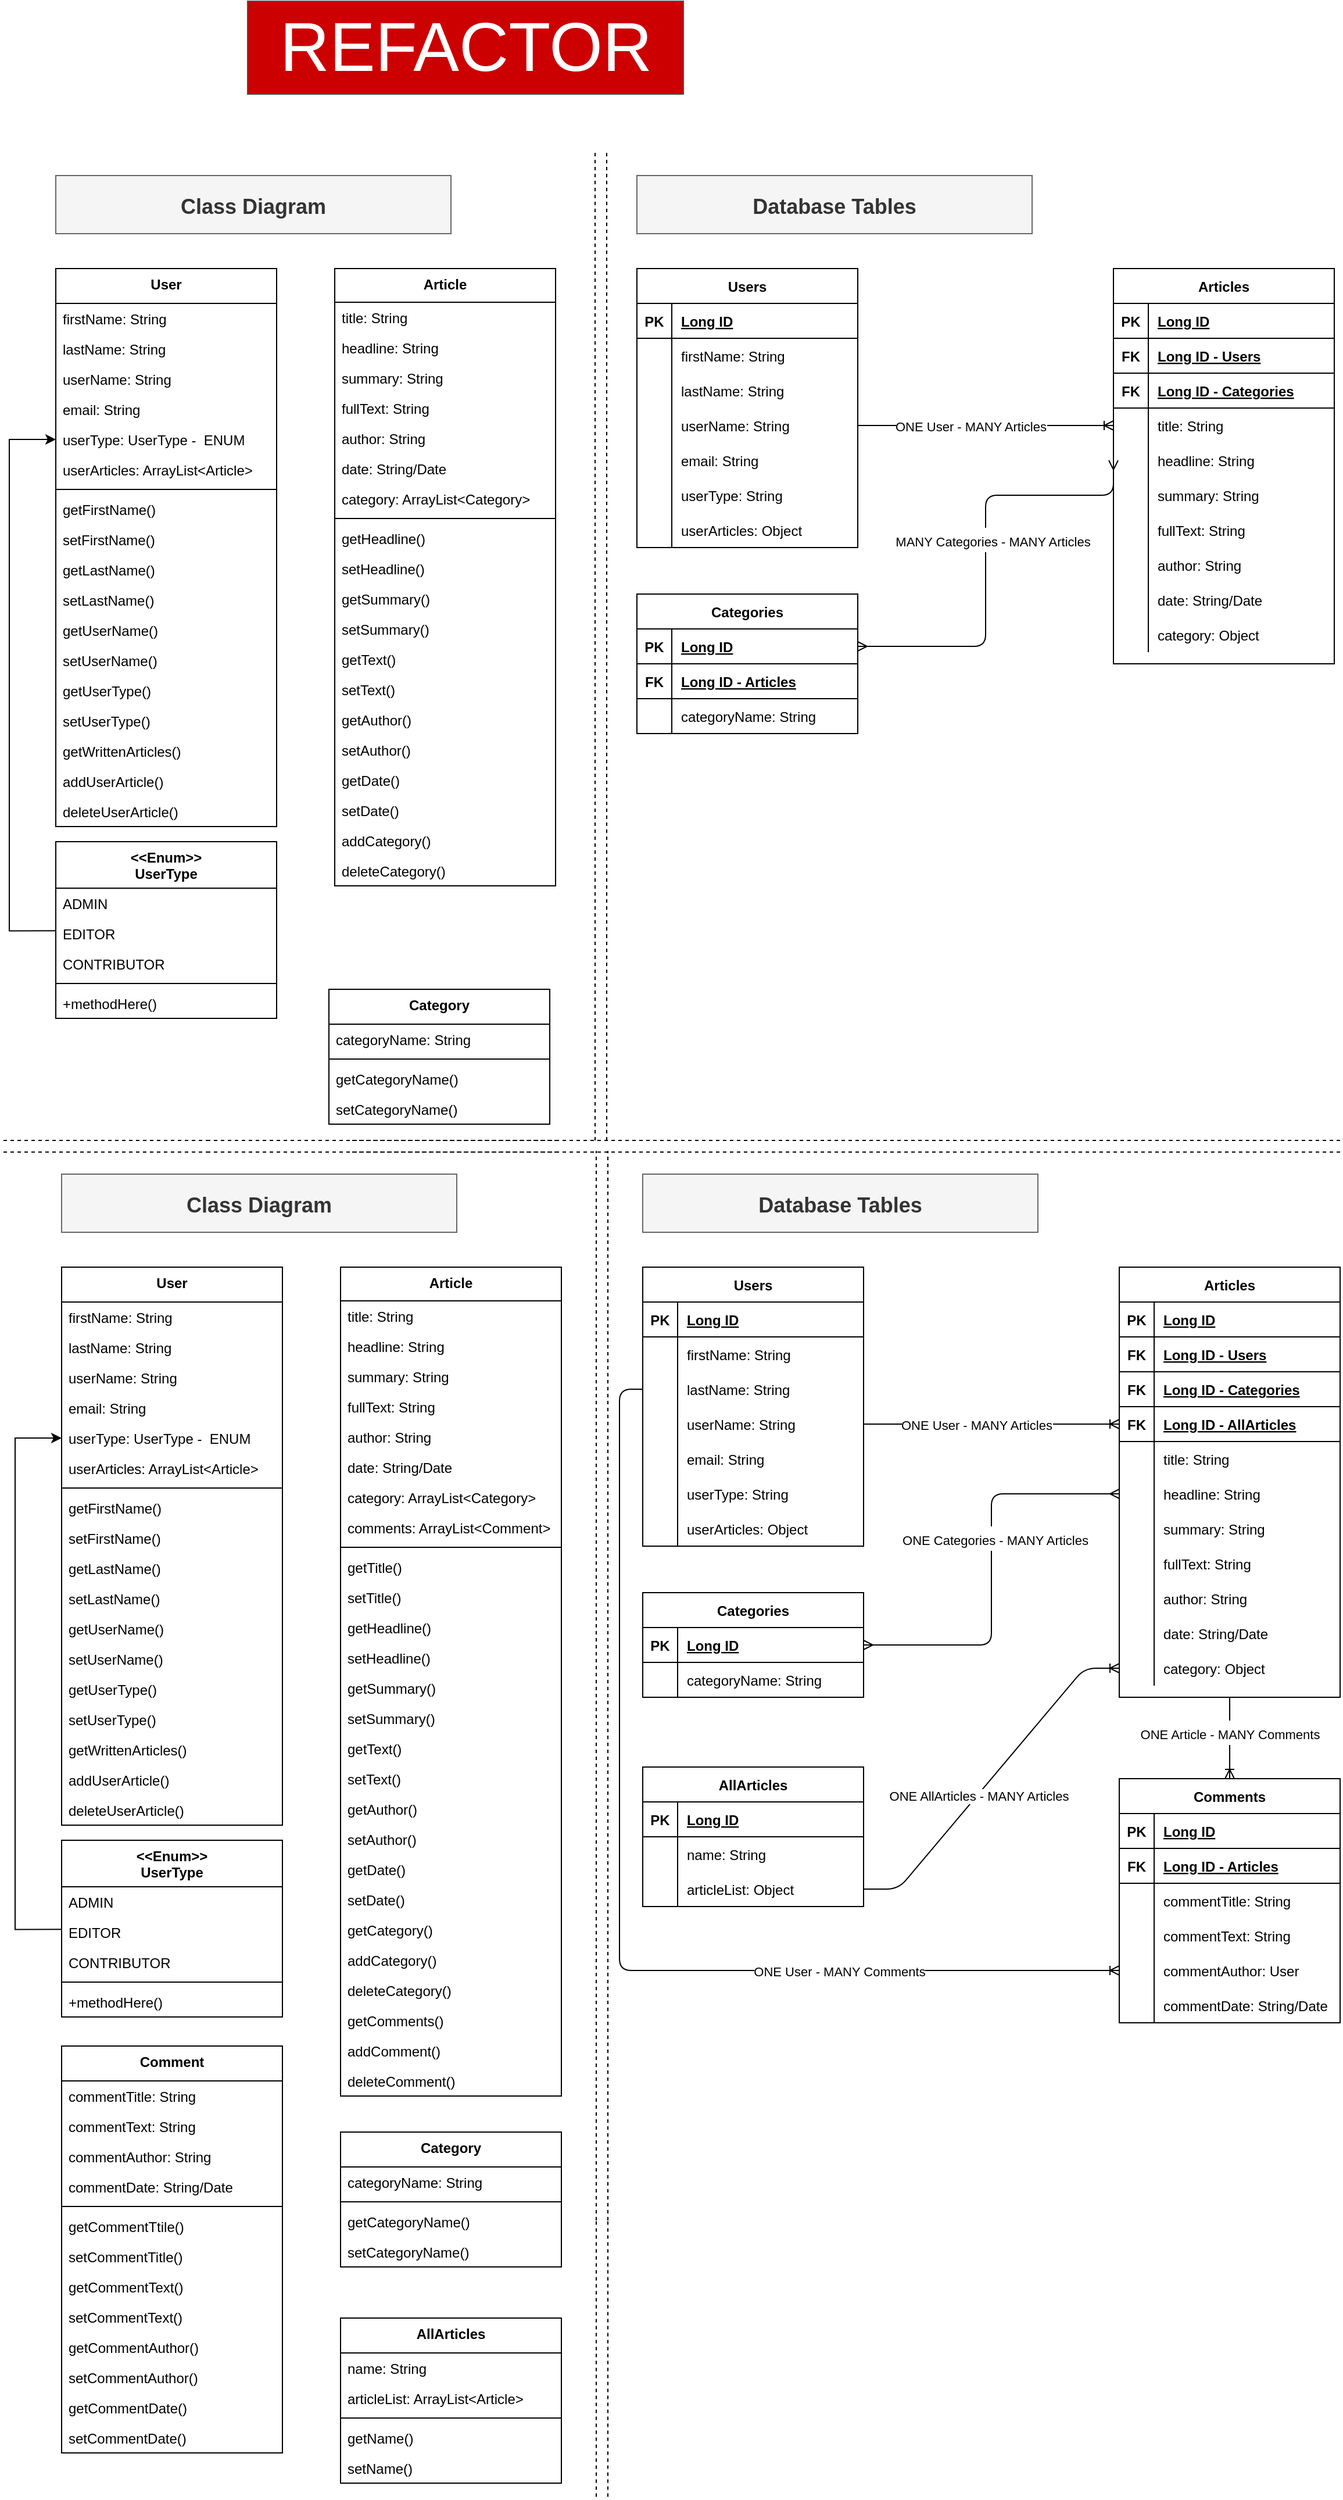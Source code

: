 <mxfile version="14.4.3" type="device"><diagram id="wTZEU-mO4rp6xFmMbXBt" name="Page-1"><mxGraphModel dx="1092" dy="2415" grid="1" gridSize="10" guides="1" tooltips="1" connect="1" arrows="1" fold="1" page="1" pageScale="1" pageWidth="1169" pageHeight="827" math="0" shadow="0"><root><mxCell id="0"/><mxCell id="1" parent="0"/><mxCell id="v33vJgO5333b17nx0yNe-55" value="User" style="swimlane;fontStyle=1;align=center;verticalAlign=top;childLayout=stackLayout;horizontal=1;startSize=30;horizontalStack=0;resizeParent=1;resizeParentMax=0;resizeLast=0;collapsible=1;marginBottom=0;rounded=0;shadow=0;glass=0;strokeColor=#000000;swimlaneFillColor=#FFFFFF;" parent="1" vertex="1"><mxGeometry x="60" y="-241" width="190" height="480" as="geometry"/></mxCell><mxCell id="v33vJgO5333b17nx0yNe-56" value="firstName: String" style="text;strokeColor=none;fillColor=none;align=left;verticalAlign=top;spacingLeft=4;spacingRight=4;overflow=hidden;rotatable=0;points=[[0,0.5],[1,0.5]];portConstraint=eastwest;" parent="v33vJgO5333b17nx0yNe-55" vertex="1"><mxGeometry y="30" width="190" height="26" as="geometry"/></mxCell><mxCell id="v33vJgO5333b17nx0yNe-59" value="lastName: String" style="text;strokeColor=none;fillColor=none;align=left;verticalAlign=top;spacingLeft=4;spacingRight=4;overflow=hidden;rotatable=0;points=[[0,0.5],[1,0.5]];portConstraint=eastwest;" parent="v33vJgO5333b17nx0yNe-55" vertex="1"><mxGeometry y="56" width="190" height="26" as="geometry"/></mxCell><mxCell id="v33vJgO5333b17nx0yNe-60" value="userName: String" style="text;strokeColor=none;fillColor=none;align=left;verticalAlign=top;spacingLeft=4;spacingRight=4;overflow=hidden;rotatable=0;points=[[0,0.5],[1,0.5]];portConstraint=eastwest;" parent="v33vJgO5333b17nx0yNe-55" vertex="1"><mxGeometry y="82" width="190" height="26" as="geometry"/></mxCell><mxCell id="v33vJgO5333b17nx0yNe-63" value="email: String" style="text;strokeColor=none;fillColor=none;align=left;verticalAlign=top;spacingLeft=4;spacingRight=4;overflow=hidden;rotatable=0;points=[[0,0.5],[1,0.5]];portConstraint=eastwest;" parent="v33vJgO5333b17nx0yNe-55" vertex="1"><mxGeometry y="108" width="190" height="26" as="geometry"/></mxCell><mxCell id="v33vJgO5333b17nx0yNe-61" value="userType: UserType -  ENUM" style="text;strokeColor=none;fillColor=none;align=left;verticalAlign=top;spacingLeft=4;spacingRight=4;overflow=hidden;rotatable=0;points=[[0,0.5],[1,0.5]];portConstraint=eastwest;" parent="v33vJgO5333b17nx0yNe-55" vertex="1"><mxGeometry y="134" width="190" height="26" as="geometry"/></mxCell><mxCell id="v33vJgO5333b17nx0yNe-77" value="userArticles: ArrayList&lt;Article&gt;" style="text;strokeColor=none;fillColor=none;align=left;verticalAlign=top;spacingLeft=4;spacingRight=4;overflow=hidden;rotatable=0;points=[[0,0.5],[1,0.5]];portConstraint=eastwest;" parent="v33vJgO5333b17nx0yNe-55" vertex="1"><mxGeometry y="160" width="190" height="26" as="geometry"/></mxCell><mxCell id="v33vJgO5333b17nx0yNe-57" value="" style="line;strokeWidth=1;fillColor=none;align=left;verticalAlign=middle;spacingTop=-1;spacingLeft=3;spacingRight=3;rotatable=0;labelPosition=right;points=[];portConstraint=eastwest;" parent="v33vJgO5333b17nx0yNe-55" vertex="1"><mxGeometry y="186" width="190" height="8" as="geometry"/></mxCell><mxCell id="v33vJgO5333b17nx0yNe-58" value="getFirstName()" style="text;strokeColor=none;fillColor=none;align=left;verticalAlign=top;spacingLeft=4;spacingRight=4;overflow=hidden;rotatable=0;points=[[0,0.5],[1,0.5]];portConstraint=eastwest;" parent="v33vJgO5333b17nx0yNe-55" vertex="1"><mxGeometry y="194" width="190" height="26" as="geometry"/></mxCell><mxCell id="v33vJgO5333b17nx0yNe-74" value="setFirstName()" style="text;strokeColor=none;fillColor=none;align=left;verticalAlign=top;spacingLeft=4;spacingRight=4;overflow=hidden;rotatable=0;points=[[0,0.5],[1,0.5]];portConstraint=eastwest;" parent="v33vJgO5333b17nx0yNe-55" vertex="1"><mxGeometry y="220" width="190" height="26" as="geometry"/></mxCell><mxCell id="v33vJgO5333b17nx0yNe-75" value="getLastName()" style="text;strokeColor=none;fillColor=none;align=left;verticalAlign=top;spacingLeft=4;spacingRight=4;overflow=hidden;rotatable=0;points=[[0,0.5],[1,0.5]];portConstraint=eastwest;" parent="v33vJgO5333b17nx0yNe-55" vertex="1"><mxGeometry y="246" width="190" height="26" as="geometry"/></mxCell><mxCell id="v33vJgO5333b17nx0yNe-76" value="setLastName()" style="text;strokeColor=none;fillColor=none;align=left;verticalAlign=top;spacingLeft=4;spacingRight=4;overflow=hidden;rotatable=0;points=[[0,0.5],[1,0.5]];portConstraint=eastwest;" parent="v33vJgO5333b17nx0yNe-55" vertex="1"><mxGeometry y="272" width="190" height="26" as="geometry"/></mxCell><mxCell id="v33vJgO5333b17nx0yNe-78" value="getUserName()" style="text;strokeColor=none;fillColor=none;align=left;verticalAlign=top;spacingLeft=4;spacingRight=4;overflow=hidden;rotatable=0;points=[[0,0.5],[1,0.5]];portConstraint=eastwest;" parent="v33vJgO5333b17nx0yNe-55" vertex="1"><mxGeometry y="298" width="190" height="26" as="geometry"/></mxCell><mxCell id="v33vJgO5333b17nx0yNe-79" value="setUserName()" style="text;strokeColor=none;fillColor=none;align=left;verticalAlign=top;spacingLeft=4;spacingRight=4;overflow=hidden;rotatable=0;points=[[0,0.5],[1,0.5]];portConstraint=eastwest;" parent="v33vJgO5333b17nx0yNe-55" vertex="1"><mxGeometry y="324" width="190" height="26" as="geometry"/></mxCell><mxCell id="v33vJgO5333b17nx0yNe-81" value="getUserType()" style="text;strokeColor=none;fillColor=none;align=left;verticalAlign=top;spacingLeft=4;spacingRight=4;overflow=hidden;rotatable=0;points=[[0,0.5],[1,0.5]];portConstraint=eastwest;" parent="v33vJgO5333b17nx0yNe-55" vertex="1"><mxGeometry y="350" width="190" height="26" as="geometry"/></mxCell><mxCell id="v33vJgO5333b17nx0yNe-82" value="setUserType()" style="text;strokeColor=none;fillColor=none;align=left;verticalAlign=top;spacingLeft=4;spacingRight=4;overflow=hidden;rotatable=0;points=[[0,0.5],[1,0.5]];portConstraint=eastwest;" parent="v33vJgO5333b17nx0yNe-55" vertex="1"><mxGeometry y="376" width="190" height="26" as="geometry"/></mxCell><mxCell id="v33vJgO5333b17nx0yNe-83" value="getWrittenArticles()" style="text;strokeColor=none;fillColor=none;align=left;verticalAlign=top;spacingLeft=4;spacingRight=4;overflow=hidden;rotatable=0;points=[[0,0.5],[1,0.5]];portConstraint=eastwest;" parent="v33vJgO5333b17nx0yNe-55" vertex="1"><mxGeometry y="402" width="190" height="26" as="geometry"/></mxCell><mxCell id="v33vJgO5333b17nx0yNe-84" value="addUserArticle()" style="text;strokeColor=none;fillColor=none;align=left;verticalAlign=top;spacingLeft=4;spacingRight=4;overflow=hidden;rotatable=0;points=[[0,0.5],[1,0.5]];portConstraint=eastwest;" parent="v33vJgO5333b17nx0yNe-55" vertex="1"><mxGeometry y="428" width="190" height="26" as="geometry"/></mxCell><mxCell id="v33vJgO5333b17nx0yNe-149" value="deleteUserArticle()" style="text;strokeColor=none;fillColor=none;align=left;verticalAlign=top;spacingLeft=4;spacingRight=4;overflow=hidden;rotatable=0;points=[[0,0.5],[1,0.5]];portConstraint=eastwest;" parent="v33vJgO5333b17nx0yNe-55" vertex="1"><mxGeometry y="454" width="190" height="26" as="geometry"/></mxCell><mxCell id="v33vJgO5333b17nx0yNe-64" value="Article" style="swimlane;fontStyle=1;align=center;verticalAlign=top;childLayout=stackLayout;horizontal=1;startSize=29;horizontalStack=0;resizeParent=1;resizeParentMax=0;resizeLast=0;collapsible=1;marginBottom=0;rounded=0;shadow=0;glass=0;strokeColor=#000000;swimlaneFillColor=#FFFFFF;" parent="1" vertex="1"><mxGeometry x="300" y="-241" width="190" height="713" as="geometry"/></mxCell><mxCell id="v33vJgO5333b17nx0yNe-65" value="title: String" style="text;strokeColor=none;fillColor=none;align=left;verticalAlign=top;spacingLeft=4;spacingRight=4;overflow=hidden;rotatable=0;points=[[0,0.5],[1,0.5]];portConstraint=eastwest;" parent="v33vJgO5333b17nx0yNe-64" vertex="1"><mxGeometry y="29" width="190" height="26" as="geometry"/></mxCell><mxCell id="v33vJgO5333b17nx0yNe-72" value="headline: String" style="text;strokeColor=none;fillColor=none;align=left;verticalAlign=top;spacingLeft=4;spacingRight=4;overflow=hidden;rotatable=0;points=[[0,0.5],[1,0.5]];portConstraint=eastwest;" parent="v33vJgO5333b17nx0yNe-64" vertex="1"><mxGeometry y="55" width="190" height="26" as="geometry"/></mxCell><mxCell id="v33vJgO5333b17nx0yNe-73" value="summary: String" style="text;strokeColor=none;fillColor=none;align=left;verticalAlign=top;spacingLeft=4;spacingRight=4;overflow=hidden;rotatable=0;points=[[0,0.5],[1,0.5]];portConstraint=eastwest;" parent="v33vJgO5333b17nx0yNe-64" vertex="1"><mxGeometry y="81" width="190" height="26" as="geometry"/></mxCell><mxCell id="v33vJgO5333b17nx0yNe-66" value="fullText: String" style="text;strokeColor=none;fillColor=none;align=left;verticalAlign=top;spacingLeft=4;spacingRight=4;overflow=hidden;rotatable=0;points=[[0,0.5],[1,0.5]];portConstraint=eastwest;" parent="v33vJgO5333b17nx0yNe-64" vertex="1"><mxGeometry y="107" width="190" height="26" as="geometry"/></mxCell><mxCell id="v33vJgO5333b17nx0yNe-67" value="author: String" style="text;strokeColor=none;fillColor=none;align=left;verticalAlign=top;spacingLeft=4;spacingRight=4;overflow=hidden;rotatable=0;points=[[0,0.5],[1,0.5]];portConstraint=eastwest;" parent="v33vJgO5333b17nx0yNe-64" vertex="1"><mxGeometry y="133" width="190" height="26" as="geometry"/></mxCell><mxCell id="v33vJgO5333b17nx0yNe-68" value="date: String/Date" style="text;strokeColor=none;fillColor=none;align=left;verticalAlign=top;spacingLeft=4;spacingRight=4;overflow=hidden;rotatable=0;points=[[0,0.5],[1,0.5]];portConstraint=eastwest;" parent="v33vJgO5333b17nx0yNe-64" vertex="1"><mxGeometry y="159" width="190" height="26" as="geometry"/></mxCell><mxCell id="v33vJgO5333b17nx0yNe-69" value="category: ArrayList&lt;Category&gt;" style="text;strokeColor=none;fillColor=none;align=left;verticalAlign=top;spacingLeft=4;spacingRight=4;overflow=hidden;rotatable=0;points=[[0,0.5],[1,0.5]];portConstraint=eastwest;" parent="v33vJgO5333b17nx0yNe-64" vertex="1"><mxGeometry y="185" width="190" height="26" as="geometry"/></mxCell><mxCell id="v33vJgO5333b17nx0yNe-268" value="comments: ArrayList&lt;Comment&gt;" style="text;strokeColor=none;fillColor=none;align=left;verticalAlign=top;spacingLeft=4;spacingRight=4;overflow=hidden;rotatable=0;points=[[0,0.5],[1,0.5]];portConstraint=eastwest;" parent="v33vJgO5333b17nx0yNe-64" vertex="1"><mxGeometry y="211" width="190" height="26" as="geometry"/></mxCell><mxCell id="v33vJgO5333b17nx0yNe-70" value="" style="line;strokeWidth=1;fillColor=none;align=left;verticalAlign=middle;spacingTop=-1;spacingLeft=3;spacingRight=3;rotatable=0;labelPosition=right;points=[];portConstraint=eastwest;" parent="v33vJgO5333b17nx0yNe-64" vertex="1"><mxGeometry y="237" width="190" height="8" as="geometry"/></mxCell><mxCell id="v33vJgO5333b17nx0yNe-71" value="getTitle()" style="text;strokeColor=none;fillColor=none;align=left;verticalAlign=top;spacingLeft=4;spacingRight=4;overflow=hidden;rotatable=0;points=[[0,0.5],[1,0.5]];portConstraint=eastwest;" parent="v33vJgO5333b17nx0yNe-64" vertex="1"><mxGeometry y="245" width="190" height="26" as="geometry"/></mxCell><mxCell id="v33vJgO5333b17nx0yNe-85" value="setTitle()" style="text;strokeColor=none;fillColor=none;align=left;verticalAlign=top;spacingLeft=4;spacingRight=4;overflow=hidden;rotatable=0;points=[[0,0.5],[1,0.5]];portConstraint=eastwest;" parent="v33vJgO5333b17nx0yNe-64" vertex="1"><mxGeometry y="271" width="190" height="26" as="geometry"/></mxCell><mxCell id="v33vJgO5333b17nx0yNe-86" value="getHeadline()" style="text;strokeColor=none;fillColor=none;align=left;verticalAlign=top;spacingLeft=4;spacingRight=4;overflow=hidden;rotatable=0;points=[[0,0.5],[1,0.5]];portConstraint=eastwest;" parent="v33vJgO5333b17nx0yNe-64" vertex="1"><mxGeometry y="297" width="190" height="26" as="geometry"/></mxCell><mxCell id="v33vJgO5333b17nx0yNe-87" value="setHeadline()" style="text;strokeColor=none;fillColor=none;align=left;verticalAlign=top;spacingLeft=4;spacingRight=4;overflow=hidden;rotatable=0;points=[[0,0.5],[1,0.5]];portConstraint=eastwest;" parent="v33vJgO5333b17nx0yNe-64" vertex="1"><mxGeometry y="323" width="190" height="26" as="geometry"/></mxCell><mxCell id="v33vJgO5333b17nx0yNe-88" value="getSummary()" style="text;strokeColor=none;fillColor=none;align=left;verticalAlign=top;spacingLeft=4;spacingRight=4;overflow=hidden;rotatable=0;points=[[0,0.5],[1,0.5]];portConstraint=eastwest;" parent="v33vJgO5333b17nx0yNe-64" vertex="1"><mxGeometry y="349" width="190" height="26" as="geometry"/></mxCell><mxCell id="v33vJgO5333b17nx0yNe-89" value="setSummary()" style="text;strokeColor=none;fillColor=none;align=left;verticalAlign=top;spacingLeft=4;spacingRight=4;overflow=hidden;rotatable=0;points=[[0,0.5],[1,0.5]];portConstraint=eastwest;" parent="v33vJgO5333b17nx0yNe-64" vertex="1"><mxGeometry y="375" width="190" height="26" as="geometry"/></mxCell><mxCell id="v33vJgO5333b17nx0yNe-90" value="getText()" style="text;strokeColor=none;fillColor=none;align=left;verticalAlign=top;spacingLeft=4;spacingRight=4;overflow=hidden;rotatable=0;points=[[0,0.5],[1,0.5]];portConstraint=eastwest;" parent="v33vJgO5333b17nx0yNe-64" vertex="1"><mxGeometry y="401" width="190" height="26" as="geometry"/></mxCell><mxCell id="v33vJgO5333b17nx0yNe-91" value="setText()" style="text;strokeColor=none;fillColor=none;align=left;verticalAlign=top;spacingLeft=4;spacingRight=4;overflow=hidden;rotatable=0;points=[[0,0.5],[1,0.5]];portConstraint=eastwest;" parent="v33vJgO5333b17nx0yNe-64" vertex="1"><mxGeometry y="427" width="190" height="26" as="geometry"/></mxCell><mxCell id="v33vJgO5333b17nx0yNe-92" value="getAuthor()" style="text;strokeColor=none;fillColor=none;align=left;verticalAlign=top;spacingLeft=4;spacingRight=4;overflow=hidden;rotatable=0;points=[[0,0.5],[1,0.5]];portConstraint=eastwest;" parent="v33vJgO5333b17nx0yNe-64" vertex="1"><mxGeometry y="453" width="190" height="26" as="geometry"/></mxCell><mxCell id="v33vJgO5333b17nx0yNe-93" value="setAuthor()" style="text;strokeColor=none;fillColor=none;align=left;verticalAlign=top;spacingLeft=4;spacingRight=4;overflow=hidden;rotatable=0;points=[[0,0.5],[1,0.5]];portConstraint=eastwest;" parent="v33vJgO5333b17nx0yNe-64" vertex="1"><mxGeometry y="479" width="190" height="26" as="geometry"/></mxCell><mxCell id="v33vJgO5333b17nx0yNe-94" value="getDate()" style="text;strokeColor=none;fillColor=none;align=left;verticalAlign=top;spacingLeft=4;spacingRight=4;overflow=hidden;rotatable=0;points=[[0,0.5],[1,0.5]];portConstraint=eastwest;" parent="v33vJgO5333b17nx0yNe-64" vertex="1"><mxGeometry y="505" width="190" height="26" as="geometry"/></mxCell><mxCell id="v33vJgO5333b17nx0yNe-95" value="setDate()" style="text;strokeColor=none;fillColor=none;align=left;verticalAlign=top;spacingLeft=4;spacingRight=4;overflow=hidden;rotatable=0;points=[[0,0.5],[1,0.5]];portConstraint=eastwest;" parent="v33vJgO5333b17nx0yNe-64" vertex="1"><mxGeometry y="531" width="190" height="26" as="geometry"/></mxCell><mxCell id="v33vJgO5333b17nx0yNe-146" value="getCategory()" style="text;strokeColor=none;fillColor=none;align=left;verticalAlign=top;spacingLeft=4;spacingRight=4;overflow=hidden;rotatable=0;points=[[0,0.5],[1,0.5]];portConstraint=eastwest;" parent="v33vJgO5333b17nx0yNe-64" vertex="1"><mxGeometry y="557" width="190" height="26" as="geometry"/></mxCell><mxCell id="v33vJgO5333b17nx0yNe-147" value="addCategory()" style="text;strokeColor=none;fillColor=none;align=left;verticalAlign=top;spacingLeft=4;spacingRight=4;overflow=hidden;rotatable=0;points=[[0,0.5],[1,0.5]];portConstraint=eastwest;" parent="v33vJgO5333b17nx0yNe-64" vertex="1"><mxGeometry y="583" width="190" height="26" as="geometry"/></mxCell><mxCell id="v33vJgO5333b17nx0yNe-148" value="deleteCategory()" style="text;strokeColor=none;fillColor=none;align=left;verticalAlign=top;spacingLeft=4;spacingRight=4;overflow=hidden;rotatable=0;points=[[0,0.5],[1,0.5]];portConstraint=eastwest;" parent="v33vJgO5333b17nx0yNe-64" vertex="1"><mxGeometry y="609" width="190" height="26" as="geometry"/></mxCell><mxCell id="v33vJgO5333b17nx0yNe-269" value="getComments()" style="text;strokeColor=none;fillColor=none;align=left;verticalAlign=top;spacingLeft=4;spacingRight=4;overflow=hidden;rotatable=0;points=[[0,0.5],[1,0.5]];portConstraint=eastwest;" parent="v33vJgO5333b17nx0yNe-64" vertex="1"><mxGeometry y="635" width="190" height="26" as="geometry"/></mxCell><mxCell id="v33vJgO5333b17nx0yNe-270" value="addComment()" style="text;strokeColor=none;fillColor=none;align=left;verticalAlign=top;spacingLeft=4;spacingRight=4;overflow=hidden;rotatable=0;points=[[0,0.5],[1,0.5]];portConstraint=eastwest;" parent="v33vJgO5333b17nx0yNe-64" vertex="1"><mxGeometry y="661" width="190" height="26" as="geometry"/></mxCell><mxCell id="v33vJgO5333b17nx0yNe-271" value="deleteComment()" style="text;strokeColor=none;fillColor=none;align=left;verticalAlign=top;spacingLeft=4;spacingRight=4;overflow=hidden;rotatable=0;points=[[0,0.5],[1,0.5]];portConstraint=eastwest;" parent="v33vJgO5333b17nx0yNe-64" vertex="1"><mxGeometry y="687" width="190" height="26" as="geometry"/></mxCell><mxCell id="v33vJgO5333b17nx0yNe-150" style="edgeStyle=orthogonalEdgeStyle;rounded=0;orthogonalLoop=1;jettySize=auto;html=1;entryX=0;entryY=0.5;entryDx=0;entryDy=0;exitX=0;exitY=0.41;exitDx=0;exitDy=0;exitPerimeter=0;" parent="1" source="v33vJgO5333b17nx0yNe-101" target="v33vJgO5333b17nx0yNe-61" edge="1"><mxGeometry relative="1" as="geometry"><mxPoint x="10" y="49" as="targetPoint"/><mxPoint x="60" y="389" as="sourcePoint"/><Array as="points"><mxPoint x="20" y="329"/><mxPoint x="20" y="-94"/></Array></mxGeometry></mxCell><mxCell id="v33vJgO5333b17nx0yNe-96" value="&lt;&lt;Enum&gt;&gt;&#10;UserType" style="swimlane;fontStyle=1;align=center;verticalAlign=top;childLayout=stackLayout;horizontal=1;startSize=40;horizontalStack=0;resizeParent=1;resizeParentMax=0;resizeLast=0;collapsible=1;marginBottom=0;rounded=0;shadow=0;glass=0;strokeColor=#000000;swimlaneFillColor=#FFFFFF;" parent="1" vertex="1"><mxGeometry x="60" y="252" width="190" height="152" as="geometry"/></mxCell><mxCell id="v33vJgO5333b17nx0yNe-100" value="ADMIN" style="text;strokeColor=none;fillColor=none;align=left;verticalAlign=top;spacingLeft=4;spacingRight=4;overflow=hidden;rotatable=0;points=[[0,0.5],[1,0.5]];portConstraint=eastwest;" parent="v33vJgO5333b17nx0yNe-96" vertex="1"><mxGeometry y="40" width="190" height="26" as="geometry"/></mxCell><mxCell id="v33vJgO5333b17nx0yNe-101" value="EDITOR" style="text;strokeColor=none;fillColor=none;align=left;verticalAlign=top;spacingLeft=4;spacingRight=4;overflow=hidden;rotatable=0;points=[[0,0.5],[1,0.5]];portConstraint=eastwest;" parent="v33vJgO5333b17nx0yNe-96" vertex="1"><mxGeometry y="66" width="190" height="26" as="geometry"/></mxCell><mxCell id="v33vJgO5333b17nx0yNe-102" value="CONTRIBUTOR" style="text;strokeColor=none;fillColor=none;align=left;verticalAlign=top;spacingLeft=4;spacingRight=4;overflow=hidden;rotatable=0;points=[[0,0.5],[1,0.5]];portConstraint=eastwest;" parent="v33vJgO5333b17nx0yNe-96" vertex="1"><mxGeometry y="92" width="190" height="26" as="geometry"/></mxCell><mxCell id="v33vJgO5333b17nx0yNe-104" value="" style="line;strokeWidth=1;fillColor=none;align=left;verticalAlign=middle;spacingTop=-1;spacingLeft=3;spacingRight=3;rotatable=0;labelPosition=right;points=[];portConstraint=eastwest;" parent="v33vJgO5333b17nx0yNe-96" vertex="1"><mxGeometry y="118" width="190" height="8" as="geometry"/></mxCell><mxCell id="v33vJgO5333b17nx0yNe-105" value="+methodHere()" style="text;strokeColor=none;fillColor=none;align=left;verticalAlign=top;spacingLeft=4;spacingRight=4;overflow=hidden;rotatable=0;points=[[0,0.5],[1,0.5]];portConstraint=eastwest;" parent="v33vJgO5333b17nx0yNe-96" vertex="1"><mxGeometry y="126" width="190" height="26" as="geometry"/></mxCell><mxCell id="v33vJgO5333b17nx0yNe-128" value="Category" style="swimlane;fontStyle=1;align=center;verticalAlign=top;childLayout=stackLayout;horizontal=1;startSize=30;horizontalStack=0;resizeParent=1;resizeParentMax=0;resizeLast=0;collapsible=1;marginBottom=0;rounded=0;shadow=0;glass=0;strokeColor=#000000;swimlaneFillColor=#FFFFFF;" parent="1" vertex="1"><mxGeometry x="300" y="503" width="190" height="116" as="geometry"/></mxCell><mxCell id="v33vJgO5333b17nx0yNe-129" value="categoryName: String" style="text;strokeColor=none;fillColor=none;align=left;verticalAlign=top;spacingLeft=4;spacingRight=4;overflow=hidden;rotatable=0;points=[[0,0.5],[1,0.5]];portConstraint=eastwest;" parent="v33vJgO5333b17nx0yNe-128" vertex="1"><mxGeometry y="30" width="190" height="26" as="geometry"/></mxCell><mxCell id="v33vJgO5333b17nx0yNe-135" value="" style="line;strokeWidth=1;fillColor=none;align=left;verticalAlign=middle;spacingTop=-1;spacingLeft=3;spacingRight=3;rotatable=0;labelPosition=right;points=[];portConstraint=eastwest;" parent="v33vJgO5333b17nx0yNe-128" vertex="1"><mxGeometry y="56" width="190" height="8" as="geometry"/></mxCell><mxCell id="v33vJgO5333b17nx0yNe-136" value="getCategoryName()" style="text;strokeColor=none;fillColor=none;align=left;verticalAlign=top;spacingLeft=4;spacingRight=4;overflow=hidden;rotatable=0;points=[[0,0.5],[1,0.5]];portConstraint=eastwest;" parent="v33vJgO5333b17nx0yNe-128" vertex="1"><mxGeometry y="64" width="190" height="26" as="geometry"/></mxCell><mxCell id="v33vJgO5333b17nx0yNe-137" value="setCategoryName()" style="text;strokeColor=none;fillColor=none;align=left;verticalAlign=top;spacingLeft=4;spacingRight=4;overflow=hidden;rotatable=0;points=[[0,0.5],[1,0.5]];portConstraint=eastwest;" parent="v33vJgO5333b17nx0yNe-128" vertex="1"><mxGeometry y="90" width="190" height="26" as="geometry"/></mxCell><mxCell id="v33vJgO5333b17nx0yNe-164" value="Articles" style="shape=table;startSize=30;container=1;collapsible=1;childLayout=tableLayout;fixedRows=1;rowLines=0;fontStyle=1;align=center;resizeLast=1;rounded=0;shadow=0;glass=0;strokeColor=#000000;" parent="1" vertex="1"><mxGeometry x="970" y="-241" width="190" height="370" as="geometry"/></mxCell><mxCell id="v33vJgO5333b17nx0yNe-165" value="" style="shape=partialRectangle;collapsible=0;dropTarget=0;pointerEvents=0;fillColor=none;top=0;left=0;bottom=1;right=0;points=[[0,0.5],[1,0.5]];portConstraint=eastwest;" parent="v33vJgO5333b17nx0yNe-164" vertex="1"><mxGeometry y="30" width="190" height="30" as="geometry"/></mxCell><mxCell id="v33vJgO5333b17nx0yNe-166" value="PK" style="shape=partialRectangle;connectable=0;fillColor=none;top=0;left=0;bottom=0;right=0;fontStyle=1;overflow=hidden;" parent="v33vJgO5333b17nx0yNe-165" vertex="1"><mxGeometry width="30" height="30" as="geometry"/></mxCell><mxCell id="v33vJgO5333b17nx0yNe-167" value="Long ID" style="shape=partialRectangle;connectable=0;fillColor=none;top=0;left=0;bottom=0;right=0;align=left;spacingLeft=6;fontStyle=5;overflow=hidden;" parent="v33vJgO5333b17nx0yNe-165" vertex="1"><mxGeometry x="30" width="160" height="30" as="geometry"/></mxCell><mxCell id="v33vJgO5333b17nx0yNe-305" value="" style="shape=partialRectangle;collapsible=0;dropTarget=0;pointerEvents=0;fillColor=none;top=0;left=0;bottom=1;right=0;points=[[0,0.5],[1,0.5]];portConstraint=eastwest;" parent="v33vJgO5333b17nx0yNe-164" vertex="1"><mxGeometry y="60" width="190" height="30" as="geometry"/></mxCell><mxCell id="v33vJgO5333b17nx0yNe-306" value="FK" style="shape=partialRectangle;connectable=0;fillColor=none;top=0;left=0;bottom=0;right=0;fontStyle=1;overflow=hidden;" parent="v33vJgO5333b17nx0yNe-305" vertex="1"><mxGeometry width="30" height="30" as="geometry"/></mxCell><mxCell id="v33vJgO5333b17nx0yNe-307" value="Long ID - Users" style="shape=partialRectangle;connectable=0;fillColor=none;top=0;left=0;bottom=0;right=0;align=left;spacingLeft=6;fontStyle=5;overflow=hidden;" parent="v33vJgO5333b17nx0yNe-305" vertex="1"><mxGeometry x="30" width="160" height="30" as="geometry"/></mxCell><mxCell id="v33vJgO5333b17nx0yNe-311" value="" style="shape=partialRectangle;collapsible=0;dropTarget=0;pointerEvents=0;fillColor=none;top=0;left=0;bottom=1;right=0;points=[[0,0.5],[1,0.5]];portConstraint=eastwest;" parent="v33vJgO5333b17nx0yNe-164" vertex="1"><mxGeometry y="90" width="190" height="30" as="geometry"/></mxCell><mxCell id="v33vJgO5333b17nx0yNe-312" value="FK" style="shape=partialRectangle;connectable=0;fillColor=none;top=0;left=0;bottom=0;right=0;fontStyle=1;overflow=hidden;" parent="v33vJgO5333b17nx0yNe-311" vertex="1"><mxGeometry width="30" height="30" as="geometry"/></mxCell><mxCell id="v33vJgO5333b17nx0yNe-313" value="Long ID - Categories" style="shape=partialRectangle;connectable=0;fillColor=none;top=0;left=0;bottom=0;right=0;align=left;spacingLeft=6;fontStyle=5;overflow=hidden;" parent="v33vJgO5333b17nx0yNe-311" vertex="1"><mxGeometry x="30" width="160" height="30" as="geometry"/></mxCell><mxCell id="xoEaAJNDKn8tKqbXHWtE-29" value="" style="shape=partialRectangle;collapsible=0;dropTarget=0;pointerEvents=0;fillColor=none;top=0;left=0;bottom=1;right=0;points=[[0,0.5],[1,0.5]];portConstraint=eastwest;" parent="v33vJgO5333b17nx0yNe-164" vertex="1"><mxGeometry y="120" width="190" height="30" as="geometry"/></mxCell><mxCell id="xoEaAJNDKn8tKqbXHWtE-30" value="FK" style="shape=partialRectangle;connectable=0;fillColor=none;top=0;left=0;bottom=0;right=0;fontStyle=1;overflow=hidden;" parent="xoEaAJNDKn8tKqbXHWtE-29" vertex="1"><mxGeometry width="30" height="30" as="geometry"/></mxCell><mxCell id="xoEaAJNDKn8tKqbXHWtE-31" value="Long ID - AllArticles" style="shape=partialRectangle;connectable=0;fillColor=none;top=0;left=0;bottom=0;right=0;align=left;spacingLeft=6;fontStyle=5;overflow=hidden;" parent="xoEaAJNDKn8tKqbXHWtE-29" vertex="1"><mxGeometry x="30" width="160" height="30" as="geometry"/></mxCell><mxCell id="v33vJgO5333b17nx0yNe-168" value="" style="shape=partialRectangle;collapsible=0;dropTarget=0;pointerEvents=0;fillColor=none;top=0;left=0;bottom=0;right=0;points=[[0,0.5],[1,0.5]];portConstraint=eastwest;" parent="v33vJgO5333b17nx0yNe-164" vertex="1"><mxGeometry y="150" width="190" height="30" as="geometry"/></mxCell><mxCell id="v33vJgO5333b17nx0yNe-169" value="" style="shape=partialRectangle;connectable=0;fillColor=none;top=0;left=0;bottom=0;right=0;editable=1;overflow=hidden;" parent="v33vJgO5333b17nx0yNe-168" vertex="1"><mxGeometry width="30" height="30" as="geometry"/></mxCell><mxCell id="v33vJgO5333b17nx0yNe-170" value="title: String" style="shape=partialRectangle;connectable=0;fillColor=none;top=0;left=0;bottom=0;right=0;align=left;spacingLeft=6;overflow=hidden;" parent="v33vJgO5333b17nx0yNe-168" vertex="1"><mxGeometry x="30" width="160" height="30" as="geometry"/></mxCell><mxCell id="v33vJgO5333b17nx0yNe-183" value="" style="shape=partialRectangle;collapsible=0;dropTarget=0;pointerEvents=0;fillColor=none;top=0;left=0;bottom=0;right=0;points=[[0,0.5],[1,0.5]];portConstraint=eastwest;" parent="v33vJgO5333b17nx0yNe-164" vertex="1"><mxGeometry y="180" width="190" height="30" as="geometry"/></mxCell><mxCell id="v33vJgO5333b17nx0yNe-184" value="" style="shape=partialRectangle;connectable=0;fillColor=none;top=0;left=0;bottom=0;right=0;editable=1;overflow=hidden;" parent="v33vJgO5333b17nx0yNe-183" vertex="1"><mxGeometry width="30" height="30" as="geometry"/></mxCell><mxCell id="v33vJgO5333b17nx0yNe-185" value="headline: String" style="shape=partialRectangle;connectable=0;fillColor=none;top=0;left=0;bottom=0;right=0;align=left;spacingLeft=6;overflow=hidden;" parent="v33vJgO5333b17nx0yNe-183" vertex="1"><mxGeometry x="30" width="160" height="30" as="geometry"/></mxCell><mxCell id="v33vJgO5333b17nx0yNe-171" value="" style="shape=partialRectangle;collapsible=0;dropTarget=0;pointerEvents=0;fillColor=none;top=0;left=0;bottom=0;right=0;points=[[0,0.5],[1,0.5]];portConstraint=eastwest;" parent="v33vJgO5333b17nx0yNe-164" vertex="1"><mxGeometry y="210" width="190" height="30" as="geometry"/></mxCell><mxCell id="v33vJgO5333b17nx0yNe-172" value="" style="shape=partialRectangle;connectable=0;fillColor=none;top=0;left=0;bottom=0;right=0;editable=1;overflow=hidden;" parent="v33vJgO5333b17nx0yNe-171" vertex="1"><mxGeometry width="30" height="30" as="geometry"/></mxCell><mxCell id="v33vJgO5333b17nx0yNe-173" value="summary: String" style="shape=partialRectangle;connectable=0;fillColor=none;top=0;left=0;bottom=0;right=0;align=left;spacingLeft=6;overflow=hidden;" parent="v33vJgO5333b17nx0yNe-171" vertex="1"><mxGeometry x="30" width="160" height="30" as="geometry"/></mxCell><mxCell id="v33vJgO5333b17nx0yNe-174" value="" style="shape=partialRectangle;collapsible=0;dropTarget=0;pointerEvents=0;fillColor=none;top=0;left=0;bottom=0;right=0;points=[[0,0.5],[1,0.5]];portConstraint=eastwest;" parent="v33vJgO5333b17nx0yNe-164" vertex="1"><mxGeometry y="240" width="190" height="30" as="geometry"/></mxCell><mxCell id="v33vJgO5333b17nx0yNe-175" value="" style="shape=partialRectangle;connectable=0;fillColor=none;top=0;left=0;bottom=0;right=0;editable=1;overflow=hidden;" parent="v33vJgO5333b17nx0yNe-174" vertex="1"><mxGeometry width="30" height="30" as="geometry"/></mxCell><mxCell id="v33vJgO5333b17nx0yNe-176" value="fullText: String" style="shape=partialRectangle;connectable=0;fillColor=none;top=0;left=0;bottom=0;right=0;align=left;spacingLeft=6;overflow=hidden;" parent="v33vJgO5333b17nx0yNe-174" vertex="1"><mxGeometry x="30" width="160" height="30" as="geometry"/></mxCell><mxCell id="v33vJgO5333b17nx0yNe-186" value="" style="shape=partialRectangle;collapsible=0;dropTarget=0;pointerEvents=0;fillColor=none;top=0;left=0;bottom=0;right=0;points=[[0,0.5],[1,0.5]];portConstraint=eastwest;" parent="v33vJgO5333b17nx0yNe-164" vertex="1"><mxGeometry y="270" width="190" height="30" as="geometry"/></mxCell><mxCell id="v33vJgO5333b17nx0yNe-187" value="" style="shape=partialRectangle;connectable=0;fillColor=none;top=0;left=0;bottom=0;right=0;editable=1;overflow=hidden;" parent="v33vJgO5333b17nx0yNe-186" vertex="1"><mxGeometry width="30" height="30" as="geometry"/></mxCell><mxCell id="v33vJgO5333b17nx0yNe-188" value="author: String" style="shape=partialRectangle;connectable=0;fillColor=none;top=0;left=0;bottom=0;right=0;align=left;spacingLeft=6;overflow=hidden;" parent="v33vJgO5333b17nx0yNe-186" vertex="1"><mxGeometry x="30" width="160" height="30" as="geometry"/></mxCell><mxCell id="v33vJgO5333b17nx0yNe-189" value="" style="shape=partialRectangle;collapsible=0;dropTarget=0;pointerEvents=0;fillColor=none;top=0;left=0;bottom=0;right=0;points=[[0,0.5],[1,0.5]];portConstraint=eastwest;" parent="v33vJgO5333b17nx0yNe-164" vertex="1"><mxGeometry y="300" width="190" height="30" as="geometry"/></mxCell><mxCell id="v33vJgO5333b17nx0yNe-190" value="" style="shape=partialRectangle;connectable=0;fillColor=none;top=0;left=0;bottom=0;right=0;editable=1;overflow=hidden;" parent="v33vJgO5333b17nx0yNe-189" vertex="1"><mxGeometry width="30" height="30" as="geometry"/></mxCell><mxCell id="v33vJgO5333b17nx0yNe-191" value="date: String/Date" style="shape=partialRectangle;connectable=0;fillColor=none;top=0;left=0;bottom=0;right=0;align=left;spacingLeft=6;overflow=hidden;" parent="v33vJgO5333b17nx0yNe-189" vertex="1"><mxGeometry x="30" width="160" height="30" as="geometry"/></mxCell><mxCell id="v33vJgO5333b17nx0yNe-192" value="" style="shape=partialRectangle;collapsible=0;dropTarget=0;pointerEvents=0;fillColor=none;top=0;left=0;bottom=0;right=0;points=[[0,0.5],[1,0.5]];portConstraint=eastwest;" parent="v33vJgO5333b17nx0yNe-164" vertex="1"><mxGeometry y="330" width="190" height="30" as="geometry"/></mxCell><mxCell id="v33vJgO5333b17nx0yNe-193" value="" style="shape=partialRectangle;connectable=0;fillColor=none;top=0;left=0;bottom=0;right=0;editable=1;overflow=hidden;" parent="v33vJgO5333b17nx0yNe-192" vertex="1"><mxGeometry width="30" height="30" as="geometry"/></mxCell><mxCell id="v33vJgO5333b17nx0yNe-194" value="category: Object" style="shape=partialRectangle;connectable=0;fillColor=none;top=0;left=0;bottom=0;right=0;align=left;spacingLeft=6;overflow=hidden;" parent="v33vJgO5333b17nx0yNe-192" vertex="1"><mxGeometry x="30" width="160" height="30" as="geometry"/></mxCell><mxCell id="v33vJgO5333b17nx0yNe-195" value="Users" style="shape=table;startSize=30;container=1;collapsible=1;childLayout=tableLayout;fixedRows=1;rowLines=0;fontStyle=1;align=center;resizeLast=1;rounded=0;shadow=0;glass=0;strokeColor=#000000;" parent="1" vertex="1"><mxGeometry x="560" y="-241" width="190" height="240" as="geometry"/></mxCell><mxCell id="v33vJgO5333b17nx0yNe-196" value="" style="shape=partialRectangle;collapsible=0;dropTarget=0;pointerEvents=0;fillColor=none;top=0;left=0;bottom=1;right=0;points=[[0,0.5],[1,0.5]];portConstraint=eastwest;" parent="v33vJgO5333b17nx0yNe-195" vertex="1"><mxGeometry y="30" width="190" height="30" as="geometry"/></mxCell><mxCell id="v33vJgO5333b17nx0yNe-197" value="PK" style="shape=partialRectangle;connectable=0;fillColor=none;top=0;left=0;bottom=0;right=0;fontStyle=1;overflow=hidden;" parent="v33vJgO5333b17nx0yNe-196" vertex="1"><mxGeometry width="30" height="30" as="geometry"/></mxCell><mxCell id="v33vJgO5333b17nx0yNe-198" value="Long ID" style="shape=partialRectangle;connectable=0;fillColor=none;top=0;left=0;bottom=0;right=0;align=left;spacingLeft=6;fontStyle=5;overflow=hidden;" parent="v33vJgO5333b17nx0yNe-196" vertex="1"><mxGeometry x="30" width="160" height="30" as="geometry"/></mxCell><mxCell id="v33vJgO5333b17nx0yNe-199" value="" style="shape=partialRectangle;collapsible=0;dropTarget=0;pointerEvents=0;fillColor=none;top=0;left=0;bottom=0;right=0;points=[[0,0.5],[1,0.5]];portConstraint=eastwest;" parent="v33vJgO5333b17nx0yNe-195" vertex="1"><mxGeometry y="60" width="190" height="30" as="geometry"/></mxCell><mxCell id="v33vJgO5333b17nx0yNe-200" value="" style="shape=partialRectangle;connectable=0;fillColor=none;top=0;left=0;bottom=0;right=0;editable=1;overflow=hidden;" parent="v33vJgO5333b17nx0yNe-199" vertex="1"><mxGeometry width="30" height="30" as="geometry"/></mxCell><mxCell id="v33vJgO5333b17nx0yNe-201" value="firstName: String" style="shape=partialRectangle;connectable=0;fillColor=none;top=0;left=0;bottom=0;right=0;align=left;spacingLeft=6;overflow=hidden;" parent="v33vJgO5333b17nx0yNe-199" vertex="1"><mxGeometry x="30" width="160" height="30" as="geometry"/></mxCell><mxCell id="v33vJgO5333b17nx0yNe-202" value="" style="shape=partialRectangle;collapsible=0;dropTarget=0;pointerEvents=0;fillColor=none;top=0;left=0;bottom=0;right=0;points=[[0,0.5],[1,0.5]];portConstraint=eastwest;" parent="v33vJgO5333b17nx0yNe-195" vertex="1"><mxGeometry y="90" width="190" height="30" as="geometry"/></mxCell><mxCell id="v33vJgO5333b17nx0yNe-203" value="" style="shape=partialRectangle;connectable=0;fillColor=none;top=0;left=0;bottom=0;right=0;editable=1;overflow=hidden;" parent="v33vJgO5333b17nx0yNe-202" vertex="1"><mxGeometry width="30" height="30" as="geometry"/></mxCell><mxCell id="v33vJgO5333b17nx0yNe-204" value="lastName: String" style="shape=partialRectangle;connectable=0;fillColor=none;top=0;left=0;bottom=0;right=0;align=left;spacingLeft=6;overflow=hidden;" parent="v33vJgO5333b17nx0yNe-202" vertex="1"><mxGeometry x="30" width="160" height="30" as="geometry"/></mxCell><mxCell id="v33vJgO5333b17nx0yNe-205" value="" style="shape=partialRectangle;collapsible=0;dropTarget=0;pointerEvents=0;fillColor=none;top=0;left=0;bottom=0;right=0;points=[[0,0.5],[1,0.5]];portConstraint=eastwest;" parent="v33vJgO5333b17nx0yNe-195" vertex="1"><mxGeometry y="120" width="190" height="30" as="geometry"/></mxCell><mxCell id="v33vJgO5333b17nx0yNe-206" value="" style="shape=partialRectangle;connectable=0;fillColor=none;top=0;left=0;bottom=0;right=0;editable=1;overflow=hidden;" parent="v33vJgO5333b17nx0yNe-205" vertex="1"><mxGeometry width="30" height="30" as="geometry"/></mxCell><mxCell id="v33vJgO5333b17nx0yNe-207" value="userName: String" style="shape=partialRectangle;connectable=0;fillColor=none;top=0;left=0;bottom=0;right=0;align=left;spacingLeft=6;overflow=hidden;" parent="v33vJgO5333b17nx0yNe-205" vertex="1"><mxGeometry x="30" width="160" height="30" as="geometry"/></mxCell><mxCell id="v33vJgO5333b17nx0yNe-208" value="" style="shape=partialRectangle;collapsible=0;dropTarget=0;pointerEvents=0;fillColor=none;top=0;left=0;bottom=0;right=0;points=[[0,0.5],[1,0.5]];portConstraint=eastwest;" parent="v33vJgO5333b17nx0yNe-195" vertex="1"><mxGeometry y="150" width="190" height="30" as="geometry"/></mxCell><mxCell id="v33vJgO5333b17nx0yNe-209" value="" style="shape=partialRectangle;connectable=0;fillColor=none;top=0;left=0;bottom=0;right=0;editable=1;overflow=hidden;" parent="v33vJgO5333b17nx0yNe-208" vertex="1"><mxGeometry width="30" height="30" as="geometry"/></mxCell><mxCell id="v33vJgO5333b17nx0yNe-210" value="email: String" style="shape=partialRectangle;connectable=0;fillColor=none;top=0;left=0;bottom=0;right=0;align=left;spacingLeft=6;overflow=hidden;" parent="v33vJgO5333b17nx0yNe-208" vertex="1"><mxGeometry x="30" width="160" height="30" as="geometry"/></mxCell><mxCell id="v33vJgO5333b17nx0yNe-211" value="" style="shape=partialRectangle;collapsible=0;dropTarget=0;pointerEvents=0;fillColor=none;top=0;left=0;bottom=0;right=0;points=[[0,0.5],[1,0.5]];portConstraint=eastwest;" parent="v33vJgO5333b17nx0yNe-195" vertex="1"><mxGeometry y="180" width="190" height="30" as="geometry"/></mxCell><mxCell id="v33vJgO5333b17nx0yNe-212" value="" style="shape=partialRectangle;connectable=0;fillColor=none;top=0;left=0;bottom=0;right=0;editable=1;overflow=hidden;" parent="v33vJgO5333b17nx0yNe-211" vertex="1"><mxGeometry width="30" height="30" as="geometry"/></mxCell><mxCell id="v33vJgO5333b17nx0yNe-213" value="userType: String" style="shape=partialRectangle;connectable=0;fillColor=none;top=0;left=0;bottom=0;right=0;align=left;spacingLeft=6;overflow=hidden;" parent="v33vJgO5333b17nx0yNe-211" vertex="1"><mxGeometry x="30" width="160" height="30" as="geometry"/></mxCell><mxCell id="v33vJgO5333b17nx0yNe-214" value="" style="shape=partialRectangle;collapsible=0;dropTarget=0;pointerEvents=0;fillColor=none;top=0;left=0;bottom=0;right=0;points=[[0,0.5],[1,0.5]];portConstraint=eastwest;" parent="v33vJgO5333b17nx0yNe-195" vertex="1"><mxGeometry y="210" width="190" height="30" as="geometry"/></mxCell><mxCell id="v33vJgO5333b17nx0yNe-215" value="" style="shape=partialRectangle;connectable=0;fillColor=none;top=0;left=0;bottom=0;right=0;editable=1;overflow=hidden;" parent="v33vJgO5333b17nx0yNe-214" vertex="1"><mxGeometry width="30" height="30" as="geometry"/></mxCell><mxCell id="v33vJgO5333b17nx0yNe-216" value="userArticles: Object" style="shape=partialRectangle;connectable=0;fillColor=none;top=0;left=0;bottom=0;right=0;align=left;spacingLeft=6;overflow=hidden;" parent="v33vJgO5333b17nx0yNe-214" vertex="1"><mxGeometry x="30" width="160" height="30" as="geometry"/></mxCell><mxCell id="v33vJgO5333b17nx0yNe-220" value="Categories" style="shape=table;startSize=30;container=1;collapsible=1;childLayout=tableLayout;fixedRows=1;rowLines=0;fontStyle=1;align=center;resizeLast=1;rounded=0;shadow=0;glass=0;strokeColor=#000000;" parent="1" vertex="1"><mxGeometry x="560" y="39" width="190" height="90" as="geometry"/></mxCell><mxCell id="v33vJgO5333b17nx0yNe-221" value="" style="shape=partialRectangle;collapsible=0;dropTarget=0;pointerEvents=0;fillColor=none;top=0;left=0;bottom=1;right=0;points=[[0,0.5],[1,0.5]];portConstraint=eastwest;" parent="v33vJgO5333b17nx0yNe-220" vertex="1"><mxGeometry y="30" width="190" height="30" as="geometry"/></mxCell><mxCell id="v33vJgO5333b17nx0yNe-222" value="PK" style="shape=partialRectangle;connectable=0;fillColor=none;top=0;left=0;bottom=0;right=0;fontStyle=1;overflow=hidden;" parent="v33vJgO5333b17nx0yNe-221" vertex="1"><mxGeometry width="30" height="30" as="geometry"/></mxCell><mxCell id="v33vJgO5333b17nx0yNe-223" value="Long ID" style="shape=partialRectangle;connectable=0;fillColor=none;top=0;left=0;bottom=0;right=0;align=left;spacingLeft=6;fontStyle=5;overflow=hidden;" parent="v33vJgO5333b17nx0yNe-221" vertex="1"><mxGeometry x="30" width="160" height="30" as="geometry"/></mxCell><mxCell id="v33vJgO5333b17nx0yNe-224" value="" style="shape=partialRectangle;collapsible=0;dropTarget=0;pointerEvents=0;fillColor=none;top=0;left=0;bottom=0;right=0;points=[[0,0.5],[1,0.5]];portConstraint=eastwest;" parent="v33vJgO5333b17nx0yNe-220" vertex="1"><mxGeometry y="60" width="190" height="30" as="geometry"/></mxCell><mxCell id="v33vJgO5333b17nx0yNe-225" value="" style="shape=partialRectangle;connectable=0;fillColor=none;top=0;left=0;bottom=0;right=0;editable=1;overflow=hidden;" parent="v33vJgO5333b17nx0yNe-224" vertex="1"><mxGeometry width="30" height="30" as="geometry"/></mxCell><mxCell id="v33vJgO5333b17nx0yNe-226" value="categoryName: String" style="shape=partialRectangle;connectable=0;fillColor=none;top=0;left=0;bottom=0;right=0;align=left;spacingLeft=6;overflow=hidden;" parent="v33vJgO5333b17nx0yNe-224" vertex="1"><mxGeometry x="30" width="160" height="30" as="geometry"/></mxCell><mxCell id="v33vJgO5333b17nx0yNe-243" value="" style="edgeStyle=entityRelationEdgeStyle;fontSize=12;html=1;endArrow=ERoneToMany;exitX=1;exitY=0.5;exitDx=0;exitDy=0;entryX=0;entryY=0.5;entryDx=0;entryDy=0;" parent="1" source="v33vJgO5333b17nx0yNe-205" target="xoEaAJNDKn8tKqbXHWtE-29" edge="1"><mxGeometry width="100" height="100" relative="1" as="geometry"><mxPoint x="810" y="-171" as="sourcePoint"/><mxPoint x="910" y="-271" as="targetPoint"/></mxGeometry></mxCell><mxCell id="v33vJgO5333b17nx0yNe-244" value="ONE User - MANY Articles" style="edgeLabel;html=1;align=center;verticalAlign=middle;resizable=0;points=[];" parent="v33vJgO5333b17nx0yNe-243" vertex="1" connectable="0"><mxGeometry x="-0.117" y="-1" relative="1" as="geometry"><mxPoint as="offset"/></mxGeometry></mxCell><mxCell id="v33vJgO5333b17nx0yNe-250" value="" style="edgeStyle=orthogonalEdgeStyle;fontSize=12;html=1;endArrow=ERmany;startArrow=ERmany;entryX=0;entryY=0.5;entryDx=0;entryDy=0;exitX=1;exitY=0.5;exitDx=0;exitDy=0;" parent="1" source="v33vJgO5333b17nx0yNe-221" target="v33vJgO5333b17nx0yNe-183" edge="1"><mxGeometry width="100" height="100" relative="1" as="geometry"><mxPoint x="760" y="89" as="sourcePoint"/><mxPoint x="950" y="-46" as="targetPoint"/><Array as="points"><mxPoint x="860" y="84"/><mxPoint x="860" y="-46"/></Array></mxGeometry></mxCell><mxCell id="v33vJgO5333b17nx0yNe-280" value="&lt;span style=&quot;font-size: 11px&quot;&gt;ONE Categories - MANY Articles&lt;/span&gt;" style="edgeLabel;html=1;align=center;verticalAlign=middle;resizable=0;points=[];fontSize=18;" parent="v33vJgO5333b17nx0yNe-250" vertex="1" connectable="0"><mxGeometry x="-0.787" y="1" relative="1" as="geometry"><mxPoint x="75" y="-91" as="offset"/></mxGeometry></mxCell><mxCell id="v33vJgO5333b17nx0yNe-255" value="Class Diagram" style="text;align=center;fontStyle=1;verticalAlign=middle;spacingLeft=3;spacingRight=3;strokeColor=#666666;rotatable=0;points=[[0,0.5],[1,0.5]];portConstraint=eastwest;rounded=0;shadow=0;glass=0;fillColor=#f5f5f5;fontColor=#333333;fontSize=18;" parent="1" vertex="1"><mxGeometry x="60" y="-321" width="340" height="50" as="geometry"/></mxCell><mxCell id="v33vJgO5333b17nx0yNe-256" value="Database Tables" style="text;align=center;fontStyle=1;verticalAlign=middle;spacingLeft=3;spacingRight=3;strokeColor=#666666;rotatable=0;points=[[0,0.5],[1,0.5]];portConstraint=eastwest;rounded=0;shadow=0;glass=0;fillColor=#f5f5f5;fontColor=#333333;fontSize=18;" parent="1" vertex="1"><mxGeometry x="560" y="-321" width="340" height="50" as="geometry"/></mxCell><mxCell id="v33vJgO5333b17nx0yNe-260" value="Comment" style="swimlane;fontStyle=1;align=center;verticalAlign=top;childLayout=stackLayout;horizontal=1;startSize=30;horizontalStack=0;resizeParent=1;resizeParentMax=0;resizeLast=0;collapsible=1;marginBottom=0;rounded=0;shadow=0;glass=0;strokeColor=#000000;swimlaneFillColor=#FFFFFF;" parent="1" vertex="1"><mxGeometry x="60" y="429" width="190" height="350" as="geometry"/></mxCell><mxCell id="v33vJgO5333b17nx0yNe-261" value="commentTitle: String" style="text;strokeColor=none;fillColor=none;align=left;verticalAlign=top;spacingLeft=4;spacingRight=4;overflow=hidden;rotatable=0;points=[[0,0.5],[1,0.5]];portConstraint=eastwest;" parent="v33vJgO5333b17nx0yNe-260" vertex="1"><mxGeometry y="30" width="190" height="26" as="geometry"/></mxCell><mxCell id="v33vJgO5333b17nx0yNe-265" value="commentText: String" style="text;strokeColor=none;fillColor=none;align=left;verticalAlign=top;spacingLeft=4;spacingRight=4;overflow=hidden;rotatable=0;points=[[0,0.5],[1,0.5]];portConstraint=eastwest;" parent="v33vJgO5333b17nx0yNe-260" vertex="1"><mxGeometry y="56" width="190" height="26" as="geometry"/></mxCell><mxCell id="v33vJgO5333b17nx0yNe-266" value="commentAuthor: String" style="text;strokeColor=none;fillColor=none;align=left;verticalAlign=top;spacingLeft=4;spacingRight=4;overflow=hidden;rotatable=0;points=[[0,0.5],[1,0.5]];portConstraint=eastwest;" parent="v33vJgO5333b17nx0yNe-260" vertex="1"><mxGeometry y="82" width="190" height="26" as="geometry"/></mxCell><mxCell id="v33vJgO5333b17nx0yNe-267" value="commentDate: String/Date" style="text;strokeColor=none;fillColor=none;align=left;verticalAlign=top;spacingLeft=4;spacingRight=4;overflow=hidden;rotatable=0;points=[[0,0.5],[1,0.5]];portConstraint=eastwest;" parent="v33vJgO5333b17nx0yNe-260" vertex="1"><mxGeometry y="108" width="190" height="26" as="geometry"/></mxCell><mxCell id="v33vJgO5333b17nx0yNe-262" value="" style="line;strokeWidth=1;fillColor=none;align=left;verticalAlign=middle;spacingTop=-1;spacingLeft=3;spacingRight=3;rotatable=0;labelPosition=right;points=[];portConstraint=eastwest;" parent="v33vJgO5333b17nx0yNe-260" vertex="1"><mxGeometry y="134" width="190" height="8" as="geometry"/></mxCell><mxCell id="v33vJgO5333b17nx0yNe-263" value="getCommentTtile()" style="text;strokeColor=none;fillColor=none;align=left;verticalAlign=top;spacingLeft=4;spacingRight=4;overflow=hidden;rotatable=0;points=[[0,0.5],[1,0.5]];portConstraint=eastwest;" parent="v33vJgO5333b17nx0yNe-260" vertex="1"><mxGeometry y="142" width="190" height="26" as="geometry"/></mxCell><mxCell id="v33vJgO5333b17nx0yNe-272" value="setCommentTitle()" style="text;strokeColor=none;fillColor=none;align=left;verticalAlign=top;spacingLeft=4;spacingRight=4;overflow=hidden;rotatable=0;points=[[0,0.5],[1,0.5]];portConstraint=eastwest;" parent="v33vJgO5333b17nx0yNe-260" vertex="1"><mxGeometry y="168" width="190" height="26" as="geometry"/></mxCell><mxCell id="v33vJgO5333b17nx0yNe-274" value="getCommentText()" style="text;strokeColor=none;fillColor=none;align=left;verticalAlign=top;spacingLeft=4;spacingRight=4;overflow=hidden;rotatable=0;points=[[0,0.5],[1,0.5]];portConstraint=eastwest;" parent="v33vJgO5333b17nx0yNe-260" vertex="1"><mxGeometry y="194" width="190" height="26" as="geometry"/></mxCell><mxCell id="v33vJgO5333b17nx0yNe-275" value="setCommentText()" style="text;strokeColor=none;fillColor=none;align=left;verticalAlign=top;spacingLeft=4;spacingRight=4;overflow=hidden;rotatable=0;points=[[0,0.5],[1,0.5]];portConstraint=eastwest;" parent="v33vJgO5333b17nx0yNe-260" vertex="1"><mxGeometry y="220" width="190" height="26" as="geometry"/></mxCell><mxCell id="v33vJgO5333b17nx0yNe-278" value="getCommentAuthor()" style="text;strokeColor=none;fillColor=none;align=left;verticalAlign=top;spacingLeft=4;spacingRight=4;overflow=hidden;rotatable=0;points=[[0,0.5],[1,0.5]];portConstraint=eastwest;" parent="v33vJgO5333b17nx0yNe-260" vertex="1"><mxGeometry y="246" width="190" height="26" as="geometry"/></mxCell><mxCell id="v33vJgO5333b17nx0yNe-279" value="setCommentAuthor()" style="text;strokeColor=none;fillColor=none;align=left;verticalAlign=top;spacingLeft=4;spacingRight=4;overflow=hidden;rotatable=0;points=[[0,0.5],[1,0.5]];portConstraint=eastwest;" parent="v33vJgO5333b17nx0yNe-260" vertex="1"><mxGeometry y="272" width="190" height="26" as="geometry"/></mxCell><mxCell id="v33vJgO5333b17nx0yNe-276" value="getCommentDate()" style="text;strokeColor=none;fillColor=none;align=left;verticalAlign=top;spacingLeft=4;spacingRight=4;overflow=hidden;rotatable=0;points=[[0,0.5],[1,0.5]];portConstraint=eastwest;" parent="v33vJgO5333b17nx0yNe-260" vertex="1"><mxGeometry y="298" width="190" height="26" as="geometry"/></mxCell><mxCell id="v33vJgO5333b17nx0yNe-277" value="setCommentDate()" style="text;strokeColor=none;fillColor=none;align=left;verticalAlign=top;spacingLeft=4;spacingRight=4;overflow=hidden;rotatable=0;points=[[0,0.5],[1,0.5]];portConstraint=eastwest;" parent="v33vJgO5333b17nx0yNe-260" vertex="1"><mxGeometry y="324" width="190" height="26" as="geometry"/></mxCell><mxCell id="v33vJgO5333b17nx0yNe-281" value="Comments" style="shape=table;startSize=30;container=1;collapsible=1;childLayout=tableLayout;fixedRows=1;rowLines=0;fontStyle=1;align=center;resizeLast=1;rounded=0;shadow=0;glass=0;strokeColor=#000000;" parent="1" vertex="1"><mxGeometry x="970" y="199" width="190" height="210" as="geometry"/></mxCell><mxCell id="v33vJgO5333b17nx0yNe-282" value="" style="shape=partialRectangle;collapsible=0;dropTarget=0;pointerEvents=0;fillColor=none;top=0;left=0;bottom=1;right=0;points=[[0,0.5],[1,0.5]];portConstraint=eastwest;" parent="v33vJgO5333b17nx0yNe-281" vertex="1"><mxGeometry y="30" width="190" height="30" as="geometry"/></mxCell><mxCell id="v33vJgO5333b17nx0yNe-283" value="PK" style="shape=partialRectangle;connectable=0;fillColor=none;top=0;left=0;bottom=0;right=0;fontStyle=1;overflow=hidden;" parent="v33vJgO5333b17nx0yNe-282" vertex="1"><mxGeometry width="30" height="30" as="geometry"/></mxCell><mxCell id="v33vJgO5333b17nx0yNe-284" value="Long ID" style="shape=partialRectangle;connectable=0;fillColor=none;top=0;left=0;bottom=0;right=0;align=left;spacingLeft=6;fontStyle=5;overflow=hidden;" parent="v33vJgO5333b17nx0yNe-282" vertex="1"><mxGeometry x="30" width="160" height="30" as="geometry"/></mxCell><mxCell id="v33vJgO5333b17nx0yNe-308" value="" style="shape=partialRectangle;collapsible=0;dropTarget=0;pointerEvents=0;fillColor=none;top=0;left=0;bottom=1;right=0;points=[[0,0.5],[1,0.5]];portConstraint=eastwest;" parent="v33vJgO5333b17nx0yNe-281" vertex="1"><mxGeometry y="60" width="190" height="30" as="geometry"/></mxCell><mxCell id="v33vJgO5333b17nx0yNe-309" value="FK" style="shape=partialRectangle;connectable=0;fillColor=none;top=0;left=0;bottom=0;right=0;fontStyle=1;overflow=hidden;" parent="v33vJgO5333b17nx0yNe-308" vertex="1"><mxGeometry width="30" height="30" as="geometry"/></mxCell><mxCell id="v33vJgO5333b17nx0yNe-310" value="Long ID - Articles" style="shape=partialRectangle;connectable=0;fillColor=none;top=0;left=0;bottom=0;right=0;align=left;spacingLeft=6;fontStyle=5;overflow=hidden;" parent="v33vJgO5333b17nx0yNe-308" vertex="1"><mxGeometry x="30" width="160" height="30" as="geometry"/></mxCell><mxCell id="v33vJgO5333b17nx0yNe-285" value="" style="shape=partialRectangle;collapsible=0;dropTarget=0;pointerEvents=0;fillColor=none;top=0;left=0;bottom=0;right=0;points=[[0,0.5],[1,0.5]];portConstraint=eastwest;" parent="v33vJgO5333b17nx0yNe-281" vertex="1"><mxGeometry y="90" width="190" height="30" as="geometry"/></mxCell><mxCell id="v33vJgO5333b17nx0yNe-286" value="" style="shape=partialRectangle;connectable=0;fillColor=none;top=0;left=0;bottom=0;right=0;editable=1;overflow=hidden;" parent="v33vJgO5333b17nx0yNe-285" vertex="1"><mxGeometry width="30" height="30" as="geometry"/></mxCell><mxCell id="v33vJgO5333b17nx0yNe-287" value="commentTitle: String" style="shape=partialRectangle;connectable=0;fillColor=none;top=0;left=0;bottom=0;right=0;align=left;spacingLeft=6;overflow=hidden;" parent="v33vJgO5333b17nx0yNe-285" vertex="1"><mxGeometry x="30" width="160" height="30" as="geometry"/></mxCell><mxCell id="v33vJgO5333b17nx0yNe-288" value="" style="shape=partialRectangle;collapsible=0;dropTarget=0;pointerEvents=0;fillColor=none;top=0;left=0;bottom=0;right=0;points=[[0,0.5],[1,0.5]];portConstraint=eastwest;" parent="v33vJgO5333b17nx0yNe-281" vertex="1"><mxGeometry y="120" width="190" height="30" as="geometry"/></mxCell><mxCell id="v33vJgO5333b17nx0yNe-289" value="" style="shape=partialRectangle;connectable=0;fillColor=none;top=0;left=0;bottom=0;right=0;editable=1;overflow=hidden;" parent="v33vJgO5333b17nx0yNe-288" vertex="1"><mxGeometry width="30" height="30" as="geometry"/></mxCell><mxCell id="v33vJgO5333b17nx0yNe-290" value="commentText: String" style="shape=partialRectangle;connectable=0;fillColor=none;top=0;left=0;bottom=0;right=0;align=left;spacingLeft=6;overflow=hidden;" parent="v33vJgO5333b17nx0yNe-288" vertex="1"><mxGeometry x="30" width="160" height="30" as="geometry"/></mxCell><mxCell id="v33vJgO5333b17nx0yNe-291" value="" style="shape=partialRectangle;collapsible=0;dropTarget=0;pointerEvents=0;fillColor=none;top=0;left=0;bottom=0;right=0;points=[[0,0.5],[1,0.5]];portConstraint=eastwest;" parent="v33vJgO5333b17nx0yNe-281" vertex="1"><mxGeometry y="150" width="190" height="30" as="geometry"/></mxCell><mxCell id="v33vJgO5333b17nx0yNe-292" value="" style="shape=partialRectangle;connectable=0;fillColor=none;top=0;left=0;bottom=0;right=0;editable=1;overflow=hidden;" parent="v33vJgO5333b17nx0yNe-291" vertex="1"><mxGeometry width="30" height="30" as="geometry"/></mxCell><mxCell id="v33vJgO5333b17nx0yNe-293" value="commentAuthor: User" style="shape=partialRectangle;connectable=0;fillColor=none;top=0;left=0;bottom=0;right=0;align=left;spacingLeft=6;overflow=hidden;" parent="v33vJgO5333b17nx0yNe-291" vertex="1"><mxGeometry x="30" width="160" height="30" as="geometry"/></mxCell><mxCell id="v33vJgO5333b17nx0yNe-294" value="" style="shape=partialRectangle;collapsible=0;dropTarget=0;pointerEvents=0;fillColor=none;top=0;left=0;bottom=0;right=0;points=[[0,0.5],[1,0.5]];portConstraint=eastwest;" parent="v33vJgO5333b17nx0yNe-281" vertex="1"><mxGeometry y="180" width="190" height="30" as="geometry"/></mxCell><mxCell id="v33vJgO5333b17nx0yNe-295" value="" style="shape=partialRectangle;connectable=0;fillColor=none;top=0;left=0;bottom=0;right=0;editable=1;overflow=hidden;" parent="v33vJgO5333b17nx0yNe-294" vertex="1"><mxGeometry width="30" height="30" as="geometry"/></mxCell><mxCell id="v33vJgO5333b17nx0yNe-296" value="commentDate: String/Date" style="shape=partialRectangle;connectable=0;fillColor=none;top=0;left=0;bottom=0;right=0;align=left;spacingLeft=6;overflow=hidden;" parent="v33vJgO5333b17nx0yNe-294" vertex="1"><mxGeometry x="30" width="160" height="30" as="geometry"/></mxCell><mxCell id="v33vJgO5333b17nx0yNe-303" value="" style="fontSize=12;html=1;endArrow=ERoneToMany;entryX=0.5;entryY=0;entryDx=0;entryDy=0;exitX=0.5;exitY=1;exitDx=0;exitDy=0;" parent="1" source="v33vJgO5333b17nx0yNe-164" target="v33vJgO5333b17nx0yNe-281" edge="1"><mxGeometry width="100" height="100" relative="1" as="geometry"><mxPoint x="1030" y="39" as="sourcePoint"/><mxPoint x="1029" y="119" as="targetPoint"/></mxGeometry></mxCell><mxCell id="v33vJgO5333b17nx0yNe-304" value="&lt;span style=&quot;font-size: 11px&quot;&gt;ONE Article - MANY Comments&lt;/span&gt;" style="edgeLabel;html=1;align=center;verticalAlign=middle;resizable=0;points=[];fontSize=18;" parent="v33vJgO5333b17nx0yNe-303" vertex="1" connectable="0"><mxGeometry x="0.308" relative="1" as="geometry"><mxPoint y="-16" as="offset"/></mxGeometry></mxCell><mxCell id="xoEaAJNDKn8tKqbXHWtE-1" value="AllArticles" style="swimlane;fontStyle=1;align=center;verticalAlign=top;childLayout=stackLayout;horizontal=1;startSize=30;horizontalStack=0;resizeParent=1;resizeParentMax=0;resizeLast=0;collapsible=1;marginBottom=0;rounded=0;shadow=0;glass=0;strokeColor=#000000;swimlaneFillColor=#FFFFFF;" parent="1" vertex="1"><mxGeometry x="300" y="663" width="190" height="142" as="geometry"/></mxCell><mxCell id="xoEaAJNDKn8tKqbXHWtE-2" value="name: String" style="text;strokeColor=none;fillColor=none;align=left;verticalAlign=top;spacingLeft=4;spacingRight=4;overflow=hidden;rotatable=0;points=[[0,0.5],[1,0.5]];portConstraint=eastwest;" parent="xoEaAJNDKn8tKqbXHWtE-1" vertex="1"><mxGeometry y="30" width="190" height="26" as="geometry"/></mxCell><mxCell id="xoEaAJNDKn8tKqbXHWtE-6" value="articleList: ArrayList&lt;Article&gt;" style="text;strokeColor=none;fillColor=none;align=left;verticalAlign=top;spacingLeft=4;spacingRight=4;overflow=hidden;rotatable=0;points=[[0,0.5],[1,0.5]];portConstraint=eastwest;" parent="xoEaAJNDKn8tKqbXHWtE-1" vertex="1"><mxGeometry y="56" width="190" height="26" as="geometry"/></mxCell><mxCell id="xoEaAJNDKn8tKqbXHWtE-3" value="" style="line;strokeWidth=1;fillColor=none;align=left;verticalAlign=middle;spacingTop=-1;spacingLeft=3;spacingRight=3;rotatable=0;labelPosition=right;points=[];portConstraint=eastwest;" parent="xoEaAJNDKn8tKqbXHWtE-1" vertex="1"><mxGeometry y="82" width="190" height="8" as="geometry"/></mxCell><mxCell id="xoEaAJNDKn8tKqbXHWtE-4" value="getName()" style="text;strokeColor=none;fillColor=none;align=left;verticalAlign=top;spacingLeft=4;spacingRight=4;overflow=hidden;rotatable=0;points=[[0,0.5],[1,0.5]];portConstraint=eastwest;" parent="xoEaAJNDKn8tKqbXHWtE-1" vertex="1"><mxGeometry y="90" width="190" height="26" as="geometry"/></mxCell><mxCell id="xoEaAJNDKn8tKqbXHWtE-5" value="setName()" style="text;strokeColor=none;fillColor=none;align=left;verticalAlign=top;spacingLeft=4;spacingRight=4;overflow=hidden;rotatable=0;points=[[0,0.5],[1,0.5]];portConstraint=eastwest;" parent="xoEaAJNDKn8tKqbXHWtE-1" vertex="1"><mxGeometry y="116" width="190" height="26" as="geometry"/></mxCell><mxCell id="xoEaAJNDKn8tKqbXHWtE-7" value="AllArticles" style="shape=table;startSize=30;container=1;collapsible=1;childLayout=tableLayout;fixedRows=1;rowLines=0;fontStyle=1;align=center;resizeLast=1;rounded=0;shadow=0;glass=0;strokeColor=#000000;" parent="1" vertex="1"><mxGeometry x="560" y="189" width="190" height="120" as="geometry"/></mxCell><mxCell id="xoEaAJNDKn8tKqbXHWtE-8" value="" style="shape=partialRectangle;collapsible=0;dropTarget=0;pointerEvents=0;fillColor=none;top=0;left=0;bottom=1;right=0;points=[[0,0.5],[1,0.5]];portConstraint=eastwest;" parent="xoEaAJNDKn8tKqbXHWtE-7" vertex="1"><mxGeometry y="30" width="190" height="30" as="geometry"/></mxCell><mxCell id="xoEaAJNDKn8tKqbXHWtE-9" value="PK" style="shape=partialRectangle;connectable=0;fillColor=none;top=0;left=0;bottom=0;right=0;fontStyle=1;overflow=hidden;" parent="xoEaAJNDKn8tKqbXHWtE-8" vertex="1"><mxGeometry width="30" height="30" as="geometry"/></mxCell><mxCell id="xoEaAJNDKn8tKqbXHWtE-10" value="Long ID" style="shape=partialRectangle;connectable=0;fillColor=none;top=0;left=0;bottom=0;right=0;align=left;spacingLeft=6;fontStyle=5;overflow=hidden;" parent="xoEaAJNDKn8tKqbXHWtE-8" vertex="1"><mxGeometry x="30" width="160" height="30" as="geometry"/></mxCell><mxCell id="xoEaAJNDKn8tKqbXHWtE-14" value="" style="shape=partialRectangle;collapsible=0;dropTarget=0;pointerEvents=0;fillColor=none;top=0;left=0;bottom=0;right=0;points=[[0,0.5],[1,0.5]];portConstraint=eastwest;" parent="xoEaAJNDKn8tKqbXHWtE-7" vertex="1"><mxGeometry y="60" width="190" height="30" as="geometry"/></mxCell><mxCell id="xoEaAJNDKn8tKqbXHWtE-15" value="" style="shape=partialRectangle;connectable=0;fillColor=none;top=0;left=0;bottom=0;right=0;editable=1;overflow=hidden;" parent="xoEaAJNDKn8tKqbXHWtE-14" vertex="1"><mxGeometry width="30" height="30" as="geometry"/></mxCell><mxCell id="xoEaAJNDKn8tKqbXHWtE-16" value="name: String" style="shape=partialRectangle;connectable=0;fillColor=none;top=0;left=0;bottom=0;right=0;align=left;spacingLeft=6;overflow=hidden;" parent="xoEaAJNDKn8tKqbXHWtE-14" vertex="1"><mxGeometry x="30" width="160" height="30" as="geometry"/></mxCell><mxCell id="xoEaAJNDKn8tKqbXHWtE-17" value="" style="shape=partialRectangle;collapsible=0;dropTarget=0;pointerEvents=0;fillColor=none;top=0;left=0;bottom=0;right=0;points=[[0,0.5],[1,0.5]];portConstraint=eastwest;" parent="xoEaAJNDKn8tKqbXHWtE-7" vertex="1"><mxGeometry y="90" width="190" height="30" as="geometry"/></mxCell><mxCell id="xoEaAJNDKn8tKqbXHWtE-18" value="" style="shape=partialRectangle;connectable=0;fillColor=none;top=0;left=0;bottom=0;right=0;editable=1;overflow=hidden;" parent="xoEaAJNDKn8tKqbXHWtE-17" vertex="1"><mxGeometry width="30" height="30" as="geometry"/></mxCell><mxCell id="xoEaAJNDKn8tKqbXHWtE-19" value="articleList: Object" style="shape=partialRectangle;connectable=0;fillColor=none;top=0;left=0;bottom=0;right=0;align=left;spacingLeft=6;overflow=hidden;" parent="xoEaAJNDKn8tKqbXHWtE-17" vertex="1"><mxGeometry x="30" width="160" height="30" as="geometry"/></mxCell><mxCell id="xoEaAJNDKn8tKqbXHWtE-32" value="" style="edgeStyle=entityRelationEdgeStyle;fontSize=12;html=1;endArrow=ERoneToMany;exitX=1;exitY=0.5;exitDx=0;exitDy=0;entryX=0;entryY=0.5;entryDx=0;entryDy=0;" parent="1" source="xoEaAJNDKn8tKqbXHWtE-17" target="v33vJgO5333b17nx0yNe-192" edge="1"><mxGeometry width="100" height="100" relative="1" as="geometry"><mxPoint x="790" y="489" as="sourcePoint"/><mxPoint x="1010" y="489" as="targetPoint"/></mxGeometry></mxCell><mxCell id="xoEaAJNDKn8tKqbXHWtE-33" value="ONE AllArticles - MANY Articles" style="edgeLabel;html=1;align=center;verticalAlign=middle;resizable=0;points=[];" parent="xoEaAJNDKn8tKqbXHWtE-32" vertex="1" connectable="0"><mxGeometry x="-0.117" y="-1" relative="1" as="geometry"><mxPoint as="offset"/></mxGeometry></mxCell><mxCell id="uOm9UfaRfcPI7WmNTczk-3" value="" style="edgeStyle=orthogonalEdgeStyle;fontSize=12;html=1;endArrow=ERoneToMany;exitX=0;exitY=0.5;exitDx=0;exitDy=0;entryX=0;entryY=0.5;entryDx=0;entryDy=0;" parent="1" source="v33vJgO5333b17nx0yNe-202" target="v33vJgO5333b17nx0yNe-291" edge="1"><mxGeometry width="100" height="100" relative="1" as="geometry"><mxPoint x="540" y="-131" as="sourcePoint"/><mxPoint x="930" y="359" as="targetPoint"/><Array as="points"><mxPoint x="540" y="-136"/><mxPoint x="540" y="364"/></Array></mxGeometry></mxCell><mxCell id="uOm9UfaRfcPI7WmNTczk-5" value="ONE User - MANY Comments" style="edgeLabel;html=1;align=center;verticalAlign=middle;resizable=0;points=[];" parent="uOm9UfaRfcPI7WmNTczk-3" vertex="1" connectable="0"><mxGeometry x="0.493" y="-1" relative="1" as="geometry"><mxPoint as="offset"/></mxGeometry></mxCell><mxCell id="AFMi2xhZCIG1AT0mSind-2" value="" style="group" vertex="1" connectable="0" parent="1"><mxGeometry x="520" y="-341" width="10" height="1157.714" as="geometry"/></mxCell><mxCell id="v33vJgO5333b17nx0yNe-248" value="" style="endArrow=none;dashed=1;html=1;" parent="AFMi2xhZCIG1AT0mSind-2" edge="1"><mxGeometry width="50" height="50" relative="1" as="geometry"><mxPoint y="920" as="sourcePoint"/><mxPoint as="targetPoint"/></mxGeometry></mxCell><mxCell id="v33vJgO5333b17nx0yNe-257" value="" style="endArrow=none;dashed=1;html=1;" parent="AFMi2xhZCIG1AT0mSind-2" edge="1"><mxGeometry width="50" height="50" relative="1" as="geometry"><mxPoint x="10" y="920" as="sourcePoint"/><mxPoint x="10" as="targetPoint"/></mxGeometry></mxCell><mxCell id="v33vJgO5333b17nx0yNe-258" value="" style="endArrow=none;dashed=1;html=1;" parent="AFMi2xhZCIG1AT0mSind-2" edge="1"><mxGeometry width="50" height="50" relative="1" as="geometry"><mxPoint y="1157.714" as="sourcePoint"/><mxPoint y="918" as="targetPoint"/></mxGeometry></mxCell><mxCell id="v33vJgO5333b17nx0yNe-259" value="" style="endArrow=none;dashed=1;html=1;" parent="AFMi2xhZCIG1AT0mSind-2" edge="1"><mxGeometry width="50" height="50" relative="1" as="geometry"><mxPoint x="10" y="1157.714" as="sourcePoint"/><mxPoint x="10" y="918" as="targetPoint"/></mxGeometry></mxCell><mxCell id="AFMi2xhZCIG1AT0mSind-3" value="User" style="swimlane;fontStyle=1;align=center;verticalAlign=top;childLayout=stackLayout;horizontal=1;startSize=30;horizontalStack=0;resizeParent=1;resizeParentMax=0;resizeLast=0;collapsible=1;marginBottom=0;rounded=0;shadow=0;glass=0;strokeColor=#000000;swimlaneFillColor=#FFFFFF;" vertex="1" parent="1"><mxGeometry x="55" y="-1100" width="190" height="480" as="geometry"/></mxCell><mxCell id="AFMi2xhZCIG1AT0mSind-4" value="firstName: String" style="text;strokeColor=none;fillColor=none;align=left;verticalAlign=top;spacingLeft=4;spacingRight=4;overflow=hidden;rotatable=0;points=[[0,0.5],[1,0.5]];portConstraint=eastwest;" vertex="1" parent="AFMi2xhZCIG1AT0mSind-3"><mxGeometry y="30" width="190" height="26" as="geometry"/></mxCell><mxCell id="AFMi2xhZCIG1AT0mSind-5" value="lastName: String" style="text;strokeColor=none;fillColor=none;align=left;verticalAlign=top;spacingLeft=4;spacingRight=4;overflow=hidden;rotatable=0;points=[[0,0.5],[1,0.5]];portConstraint=eastwest;" vertex="1" parent="AFMi2xhZCIG1AT0mSind-3"><mxGeometry y="56" width="190" height="26" as="geometry"/></mxCell><mxCell id="AFMi2xhZCIG1AT0mSind-6" value="userName: String" style="text;strokeColor=none;fillColor=none;align=left;verticalAlign=top;spacingLeft=4;spacingRight=4;overflow=hidden;rotatable=0;points=[[0,0.5],[1,0.5]];portConstraint=eastwest;" vertex="1" parent="AFMi2xhZCIG1AT0mSind-3"><mxGeometry y="82" width="190" height="26" as="geometry"/></mxCell><mxCell id="AFMi2xhZCIG1AT0mSind-7" value="email: String" style="text;strokeColor=none;fillColor=none;align=left;verticalAlign=top;spacingLeft=4;spacingRight=4;overflow=hidden;rotatable=0;points=[[0,0.5],[1,0.5]];portConstraint=eastwest;" vertex="1" parent="AFMi2xhZCIG1AT0mSind-3"><mxGeometry y="108" width="190" height="26" as="geometry"/></mxCell><mxCell id="AFMi2xhZCIG1AT0mSind-8" value="userType: UserType -  ENUM" style="text;strokeColor=none;fillColor=none;align=left;verticalAlign=top;spacingLeft=4;spacingRight=4;overflow=hidden;rotatable=0;points=[[0,0.5],[1,0.5]];portConstraint=eastwest;" vertex="1" parent="AFMi2xhZCIG1AT0mSind-3"><mxGeometry y="134" width="190" height="26" as="geometry"/></mxCell><mxCell id="AFMi2xhZCIG1AT0mSind-9" value="userArticles: ArrayList&lt;Article&gt;" style="text;strokeColor=none;fillColor=none;align=left;verticalAlign=top;spacingLeft=4;spacingRight=4;overflow=hidden;rotatable=0;points=[[0,0.5],[1,0.5]];portConstraint=eastwest;" vertex="1" parent="AFMi2xhZCIG1AT0mSind-3"><mxGeometry y="160" width="190" height="26" as="geometry"/></mxCell><mxCell id="AFMi2xhZCIG1AT0mSind-10" value="" style="line;strokeWidth=1;fillColor=none;align=left;verticalAlign=middle;spacingTop=-1;spacingLeft=3;spacingRight=3;rotatable=0;labelPosition=right;points=[];portConstraint=eastwest;" vertex="1" parent="AFMi2xhZCIG1AT0mSind-3"><mxGeometry y="186" width="190" height="8" as="geometry"/></mxCell><mxCell id="AFMi2xhZCIG1AT0mSind-11" value="getFirstName()" style="text;strokeColor=none;fillColor=none;align=left;verticalAlign=top;spacingLeft=4;spacingRight=4;overflow=hidden;rotatable=0;points=[[0,0.5],[1,0.5]];portConstraint=eastwest;" vertex="1" parent="AFMi2xhZCIG1AT0mSind-3"><mxGeometry y="194" width="190" height="26" as="geometry"/></mxCell><mxCell id="AFMi2xhZCIG1AT0mSind-12" value="setFirstName()" style="text;strokeColor=none;fillColor=none;align=left;verticalAlign=top;spacingLeft=4;spacingRight=4;overflow=hidden;rotatable=0;points=[[0,0.5],[1,0.5]];portConstraint=eastwest;" vertex="1" parent="AFMi2xhZCIG1AT0mSind-3"><mxGeometry y="220" width="190" height="26" as="geometry"/></mxCell><mxCell id="AFMi2xhZCIG1AT0mSind-13" value="getLastName()" style="text;strokeColor=none;fillColor=none;align=left;verticalAlign=top;spacingLeft=4;spacingRight=4;overflow=hidden;rotatable=0;points=[[0,0.5],[1,0.5]];portConstraint=eastwest;" vertex="1" parent="AFMi2xhZCIG1AT0mSind-3"><mxGeometry y="246" width="190" height="26" as="geometry"/></mxCell><mxCell id="AFMi2xhZCIG1AT0mSind-14" value="setLastName()" style="text;strokeColor=none;fillColor=none;align=left;verticalAlign=top;spacingLeft=4;spacingRight=4;overflow=hidden;rotatable=0;points=[[0,0.5],[1,0.5]];portConstraint=eastwest;" vertex="1" parent="AFMi2xhZCIG1AT0mSind-3"><mxGeometry y="272" width="190" height="26" as="geometry"/></mxCell><mxCell id="AFMi2xhZCIG1AT0mSind-15" value="getUserName()" style="text;strokeColor=none;fillColor=none;align=left;verticalAlign=top;spacingLeft=4;spacingRight=4;overflow=hidden;rotatable=0;points=[[0,0.5],[1,0.5]];portConstraint=eastwest;" vertex="1" parent="AFMi2xhZCIG1AT0mSind-3"><mxGeometry y="298" width="190" height="26" as="geometry"/></mxCell><mxCell id="AFMi2xhZCIG1AT0mSind-16" value="setUserName()" style="text;strokeColor=none;fillColor=none;align=left;verticalAlign=top;spacingLeft=4;spacingRight=4;overflow=hidden;rotatable=0;points=[[0,0.5],[1,0.5]];portConstraint=eastwest;" vertex="1" parent="AFMi2xhZCIG1AT0mSind-3"><mxGeometry y="324" width="190" height="26" as="geometry"/></mxCell><mxCell id="AFMi2xhZCIG1AT0mSind-17" value="getUserType()" style="text;strokeColor=none;fillColor=none;align=left;verticalAlign=top;spacingLeft=4;spacingRight=4;overflow=hidden;rotatable=0;points=[[0,0.5],[1,0.5]];portConstraint=eastwest;" vertex="1" parent="AFMi2xhZCIG1AT0mSind-3"><mxGeometry y="350" width="190" height="26" as="geometry"/></mxCell><mxCell id="AFMi2xhZCIG1AT0mSind-18" value="setUserType()" style="text;strokeColor=none;fillColor=none;align=left;verticalAlign=top;spacingLeft=4;spacingRight=4;overflow=hidden;rotatable=0;points=[[0,0.5],[1,0.5]];portConstraint=eastwest;" vertex="1" parent="AFMi2xhZCIG1AT0mSind-3"><mxGeometry y="376" width="190" height="26" as="geometry"/></mxCell><mxCell id="AFMi2xhZCIG1AT0mSind-19" value="getWrittenArticles()" style="text;strokeColor=none;fillColor=none;align=left;verticalAlign=top;spacingLeft=4;spacingRight=4;overflow=hidden;rotatable=0;points=[[0,0.5],[1,0.5]];portConstraint=eastwest;" vertex="1" parent="AFMi2xhZCIG1AT0mSind-3"><mxGeometry y="402" width="190" height="26" as="geometry"/></mxCell><mxCell id="AFMi2xhZCIG1AT0mSind-20" value="addUserArticle()" style="text;strokeColor=none;fillColor=none;align=left;verticalAlign=top;spacingLeft=4;spacingRight=4;overflow=hidden;rotatable=0;points=[[0,0.5],[1,0.5]];portConstraint=eastwest;" vertex="1" parent="AFMi2xhZCIG1AT0mSind-3"><mxGeometry y="428" width="190" height="26" as="geometry"/></mxCell><mxCell id="AFMi2xhZCIG1AT0mSind-21" value="deleteUserArticle()" style="text;strokeColor=none;fillColor=none;align=left;verticalAlign=top;spacingLeft=4;spacingRight=4;overflow=hidden;rotatable=0;points=[[0,0.5],[1,0.5]];portConstraint=eastwest;" vertex="1" parent="AFMi2xhZCIG1AT0mSind-3"><mxGeometry y="454" width="190" height="26" as="geometry"/></mxCell><mxCell id="AFMi2xhZCIG1AT0mSind-22" value="Article" style="swimlane;fontStyle=1;align=center;verticalAlign=top;childLayout=stackLayout;horizontal=1;startSize=29;horizontalStack=0;resizeParent=1;resizeParentMax=0;resizeLast=0;collapsible=1;marginBottom=0;rounded=0;shadow=0;glass=0;strokeColor=#000000;swimlaneFillColor=#FFFFFF;" vertex="1" parent="1"><mxGeometry x="295" y="-1100" width="190" height="531" as="geometry"/></mxCell><mxCell id="AFMi2xhZCIG1AT0mSind-23" value="title: String" style="text;strokeColor=none;fillColor=none;align=left;verticalAlign=top;spacingLeft=4;spacingRight=4;overflow=hidden;rotatable=0;points=[[0,0.5],[1,0.5]];portConstraint=eastwest;" vertex="1" parent="AFMi2xhZCIG1AT0mSind-22"><mxGeometry y="29" width="190" height="26" as="geometry"/></mxCell><mxCell id="AFMi2xhZCIG1AT0mSind-24" value="headline: String" style="text;strokeColor=none;fillColor=none;align=left;verticalAlign=top;spacingLeft=4;spacingRight=4;overflow=hidden;rotatable=0;points=[[0,0.5],[1,0.5]];portConstraint=eastwest;" vertex="1" parent="AFMi2xhZCIG1AT0mSind-22"><mxGeometry y="55" width="190" height="26" as="geometry"/></mxCell><mxCell id="AFMi2xhZCIG1AT0mSind-25" value="summary: String" style="text;strokeColor=none;fillColor=none;align=left;verticalAlign=top;spacingLeft=4;spacingRight=4;overflow=hidden;rotatable=0;points=[[0,0.5],[1,0.5]];portConstraint=eastwest;" vertex="1" parent="AFMi2xhZCIG1AT0mSind-22"><mxGeometry y="81" width="190" height="26" as="geometry"/></mxCell><mxCell id="AFMi2xhZCIG1AT0mSind-26" value="fullText: String" style="text;strokeColor=none;fillColor=none;align=left;verticalAlign=top;spacingLeft=4;spacingRight=4;overflow=hidden;rotatable=0;points=[[0,0.5],[1,0.5]];portConstraint=eastwest;" vertex="1" parent="AFMi2xhZCIG1AT0mSind-22"><mxGeometry y="107" width="190" height="26" as="geometry"/></mxCell><mxCell id="AFMi2xhZCIG1AT0mSind-27" value="author: String" style="text;strokeColor=none;fillColor=none;align=left;verticalAlign=top;spacingLeft=4;spacingRight=4;overflow=hidden;rotatable=0;points=[[0,0.5],[1,0.5]];portConstraint=eastwest;" vertex="1" parent="AFMi2xhZCIG1AT0mSind-22"><mxGeometry y="133" width="190" height="26" as="geometry"/></mxCell><mxCell id="AFMi2xhZCIG1AT0mSind-28" value="date: String/Date" style="text;strokeColor=none;fillColor=none;align=left;verticalAlign=top;spacingLeft=4;spacingRight=4;overflow=hidden;rotatable=0;points=[[0,0.5],[1,0.5]];portConstraint=eastwest;" vertex="1" parent="AFMi2xhZCIG1AT0mSind-22"><mxGeometry y="159" width="190" height="26" as="geometry"/></mxCell><mxCell id="AFMi2xhZCIG1AT0mSind-29" value="category: ArrayList&lt;Category&gt;" style="text;strokeColor=none;fillColor=none;align=left;verticalAlign=top;spacingLeft=4;spacingRight=4;overflow=hidden;rotatable=0;points=[[0,0.5],[1,0.5]];portConstraint=eastwest;" vertex="1" parent="AFMi2xhZCIG1AT0mSind-22"><mxGeometry y="185" width="190" height="26" as="geometry"/></mxCell><mxCell id="AFMi2xhZCIG1AT0mSind-31" value="" style="line;strokeWidth=1;fillColor=none;align=left;verticalAlign=middle;spacingTop=-1;spacingLeft=3;spacingRight=3;rotatable=0;labelPosition=right;points=[];portConstraint=eastwest;" vertex="1" parent="AFMi2xhZCIG1AT0mSind-22"><mxGeometry y="211" width="190" height="8" as="geometry"/></mxCell><mxCell id="AFMi2xhZCIG1AT0mSind-34" value="getHeadline()" style="text;strokeColor=none;fillColor=none;align=left;verticalAlign=top;spacingLeft=4;spacingRight=4;overflow=hidden;rotatable=0;points=[[0,0.5],[1,0.5]];portConstraint=eastwest;" vertex="1" parent="AFMi2xhZCIG1AT0mSind-22"><mxGeometry y="219" width="190" height="26" as="geometry"/></mxCell><mxCell id="AFMi2xhZCIG1AT0mSind-35" value="setHeadline()" style="text;strokeColor=none;fillColor=none;align=left;verticalAlign=top;spacingLeft=4;spacingRight=4;overflow=hidden;rotatable=0;points=[[0,0.5],[1,0.5]];portConstraint=eastwest;" vertex="1" parent="AFMi2xhZCIG1AT0mSind-22"><mxGeometry y="245" width="190" height="26" as="geometry"/></mxCell><mxCell id="AFMi2xhZCIG1AT0mSind-36" value="getSummary()" style="text;strokeColor=none;fillColor=none;align=left;verticalAlign=top;spacingLeft=4;spacingRight=4;overflow=hidden;rotatable=0;points=[[0,0.5],[1,0.5]];portConstraint=eastwest;" vertex="1" parent="AFMi2xhZCIG1AT0mSind-22"><mxGeometry y="271" width="190" height="26" as="geometry"/></mxCell><mxCell id="AFMi2xhZCIG1AT0mSind-37" value="setSummary()" style="text;strokeColor=none;fillColor=none;align=left;verticalAlign=top;spacingLeft=4;spacingRight=4;overflow=hidden;rotatable=0;points=[[0,0.5],[1,0.5]];portConstraint=eastwest;" vertex="1" parent="AFMi2xhZCIG1AT0mSind-22"><mxGeometry y="297" width="190" height="26" as="geometry"/></mxCell><mxCell id="AFMi2xhZCIG1AT0mSind-38" value="getText()" style="text;strokeColor=none;fillColor=none;align=left;verticalAlign=top;spacingLeft=4;spacingRight=4;overflow=hidden;rotatable=0;points=[[0,0.5],[1,0.5]];portConstraint=eastwest;" vertex="1" parent="AFMi2xhZCIG1AT0mSind-22"><mxGeometry y="323" width="190" height="26" as="geometry"/></mxCell><mxCell id="AFMi2xhZCIG1AT0mSind-39" value="setText()" style="text;strokeColor=none;fillColor=none;align=left;verticalAlign=top;spacingLeft=4;spacingRight=4;overflow=hidden;rotatable=0;points=[[0,0.5],[1,0.5]];portConstraint=eastwest;" vertex="1" parent="AFMi2xhZCIG1AT0mSind-22"><mxGeometry y="349" width="190" height="26" as="geometry"/></mxCell><mxCell id="AFMi2xhZCIG1AT0mSind-40" value="getAuthor()" style="text;strokeColor=none;fillColor=none;align=left;verticalAlign=top;spacingLeft=4;spacingRight=4;overflow=hidden;rotatable=0;points=[[0,0.5],[1,0.5]];portConstraint=eastwest;" vertex="1" parent="AFMi2xhZCIG1AT0mSind-22"><mxGeometry y="375" width="190" height="26" as="geometry"/></mxCell><mxCell id="AFMi2xhZCIG1AT0mSind-41" value="setAuthor()" style="text;strokeColor=none;fillColor=none;align=left;verticalAlign=top;spacingLeft=4;spacingRight=4;overflow=hidden;rotatable=0;points=[[0,0.5],[1,0.5]];portConstraint=eastwest;" vertex="1" parent="AFMi2xhZCIG1AT0mSind-22"><mxGeometry y="401" width="190" height="26" as="geometry"/></mxCell><mxCell id="AFMi2xhZCIG1AT0mSind-42" value="getDate()" style="text;strokeColor=none;fillColor=none;align=left;verticalAlign=top;spacingLeft=4;spacingRight=4;overflow=hidden;rotatable=0;points=[[0,0.5],[1,0.5]];portConstraint=eastwest;" vertex="1" parent="AFMi2xhZCIG1AT0mSind-22"><mxGeometry y="427" width="190" height="26" as="geometry"/></mxCell><mxCell id="AFMi2xhZCIG1AT0mSind-43" value="setDate()" style="text;strokeColor=none;fillColor=none;align=left;verticalAlign=top;spacingLeft=4;spacingRight=4;overflow=hidden;rotatable=0;points=[[0,0.5],[1,0.5]];portConstraint=eastwest;" vertex="1" parent="AFMi2xhZCIG1AT0mSind-22"><mxGeometry y="453" width="190" height="26" as="geometry"/></mxCell><mxCell id="AFMi2xhZCIG1AT0mSind-45" value="addCategory()" style="text;strokeColor=none;fillColor=none;align=left;verticalAlign=top;spacingLeft=4;spacingRight=4;overflow=hidden;rotatable=0;points=[[0,0.5],[1,0.5]];portConstraint=eastwest;" vertex="1" parent="AFMi2xhZCIG1AT0mSind-22"><mxGeometry y="479" width="190" height="26" as="geometry"/></mxCell><mxCell id="AFMi2xhZCIG1AT0mSind-46" value="deleteCategory()" style="text;strokeColor=none;fillColor=none;align=left;verticalAlign=top;spacingLeft=4;spacingRight=4;overflow=hidden;rotatable=0;points=[[0,0.5],[1,0.5]];portConstraint=eastwest;" vertex="1" parent="AFMi2xhZCIG1AT0mSind-22"><mxGeometry y="505" width="190" height="26" as="geometry"/></mxCell><mxCell id="AFMi2xhZCIG1AT0mSind-50" style="edgeStyle=orthogonalEdgeStyle;rounded=0;orthogonalLoop=1;jettySize=auto;html=1;entryX=0;entryY=0.5;entryDx=0;entryDy=0;exitX=0;exitY=0.41;exitDx=0;exitDy=0;exitPerimeter=0;" edge="1" source="AFMi2xhZCIG1AT0mSind-53" target="AFMi2xhZCIG1AT0mSind-8" parent="1"><mxGeometry relative="1" as="geometry"><mxPoint x="5" y="-810" as="targetPoint"/><mxPoint x="55" y="-470" as="sourcePoint"/><Array as="points"><mxPoint x="15" y="-530"/><mxPoint x="15" y="-953"/></Array></mxGeometry></mxCell><mxCell id="AFMi2xhZCIG1AT0mSind-51" value="&lt;&lt;Enum&gt;&gt;&#10;UserType" style="swimlane;fontStyle=1;align=center;verticalAlign=top;childLayout=stackLayout;horizontal=1;startSize=40;horizontalStack=0;resizeParent=1;resizeParentMax=0;resizeLast=0;collapsible=1;marginBottom=0;rounded=0;shadow=0;glass=0;strokeColor=#000000;swimlaneFillColor=#FFFFFF;" vertex="1" parent="1"><mxGeometry x="55" y="-607" width="190" height="152" as="geometry"/></mxCell><mxCell id="AFMi2xhZCIG1AT0mSind-52" value="ADMIN" style="text;strokeColor=none;fillColor=none;align=left;verticalAlign=top;spacingLeft=4;spacingRight=4;overflow=hidden;rotatable=0;points=[[0,0.5],[1,0.5]];portConstraint=eastwest;" vertex="1" parent="AFMi2xhZCIG1AT0mSind-51"><mxGeometry y="40" width="190" height="26" as="geometry"/></mxCell><mxCell id="AFMi2xhZCIG1AT0mSind-53" value="EDITOR" style="text;strokeColor=none;fillColor=none;align=left;verticalAlign=top;spacingLeft=4;spacingRight=4;overflow=hidden;rotatable=0;points=[[0,0.5],[1,0.5]];portConstraint=eastwest;" vertex="1" parent="AFMi2xhZCIG1AT0mSind-51"><mxGeometry y="66" width="190" height="26" as="geometry"/></mxCell><mxCell id="AFMi2xhZCIG1AT0mSind-54" value="CONTRIBUTOR" style="text;strokeColor=none;fillColor=none;align=left;verticalAlign=top;spacingLeft=4;spacingRight=4;overflow=hidden;rotatable=0;points=[[0,0.5],[1,0.5]];portConstraint=eastwest;" vertex="1" parent="AFMi2xhZCIG1AT0mSind-51"><mxGeometry y="92" width="190" height="26" as="geometry"/></mxCell><mxCell id="AFMi2xhZCIG1AT0mSind-55" value="" style="line;strokeWidth=1;fillColor=none;align=left;verticalAlign=middle;spacingTop=-1;spacingLeft=3;spacingRight=3;rotatable=0;labelPosition=right;points=[];portConstraint=eastwest;" vertex="1" parent="AFMi2xhZCIG1AT0mSind-51"><mxGeometry y="118" width="190" height="8" as="geometry"/></mxCell><mxCell id="AFMi2xhZCIG1AT0mSind-56" value="+methodHere()" style="text;strokeColor=none;fillColor=none;align=left;verticalAlign=top;spacingLeft=4;spacingRight=4;overflow=hidden;rotatable=0;points=[[0,0.5],[1,0.5]];portConstraint=eastwest;" vertex="1" parent="AFMi2xhZCIG1AT0mSind-51"><mxGeometry y="126" width="190" height="26" as="geometry"/></mxCell><mxCell id="AFMi2xhZCIG1AT0mSind-57" value="Category" style="swimlane;fontStyle=1;align=center;verticalAlign=top;childLayout=stackLayout;horizontal=1;startSize=30;horizontalStack=0;resizeParent=1;resizeParentMax=0;resizeLast=0;collapsible=1;marginBottom=0;rounded=0;shadow=0;glass=0;strokeColor=#000000;swimlaneFillColor=#FFFFFF;" vertex="1" parent="1"><mxGeometry x="290" y="-480" width="190" height="116" as="geometry"/></mxCell><mxCell id="AFMi2xhZCIG1AT0mSind-58" value="categoryName: String" style="text;strokeColor=none;fillColor=none;align=left;verticalAlign=top;spacingLeft=4;spacingRight=4;overflow=hidden;rotatable=0;points=[[0,0.5],[1,0.5]];portConstraint=eastwest;" vertex="1" parent="AFMi2xhZCIG1AT0mSind-57"><mxGeometry y="30" width="190" height="26" as="geometry"/></mxCell><mxCell id="AFMi2xhZCIG1AT0mSind-59" value="" style="line;strokeWidth=1;fillColor=none;align=left;verticalAlign=middle;spacingTop=-1;spacingLeft=3;spacingRight=3;rotatable=0;labelPosition=right;points=[];portConstraint=eastwest;" vertex="1" parent="AFMi2xhZCIG1AT0mSind-57"><mxGeometry y="56" width="190" height="8" as="geometry"/></mxCell><mxCell id="AFMi2xhZCIG1AT0mSind-60" value="getCategoryName()" style="text;strokeColor=none;fillColor=none;align=left;verticalAlign=top;spacingLeft=4;spacingRight=4;overflow=hidden;rotatable=0;points=[[0,0.5],[1,0.5]];portConstraint=eastwest;" vertex="1" parent="AFMi2xhZCIG1AT0mSind-57"><mxGeometry y="64" width="190" height="26" as="geometry"/></mxCell><mxCell id="AFMi2xhZCIG1AT0mSind-61" value="setCategoryName()" style="text;strokeColor=none;fillColor=none;align=left;verticalAlign=top;spacingLeft=4;spacingRight=4;overflow=hidden;rotatable=0;points=[[0,0.5],[1,0.5]];portConstraint=eastwest;" vertex="1" parent="AFMi2xhZCIG1AT0mSind-57"><mxGeometry y="90" width="190" height="26" as="geometry"/></mxCell><mxCell id="AFMi2xhZCIG1AT0mSind-62" value="Articles" style="shape=table;startSize=30;container=1;collapsible=1;childLayout=tableLayout;fixedRows=1;rowLines=0;fontStyle=1;align=center;resizeLast=1;rounded=0;shadow=0;glass=0;strokeColor=#000000;fillColor=#FFFFFF;" vertex="1" parent="1"><mxGeometry x="965" y="-1100" width="190" height="340" as="geometry"/></mxCell><mxCell id="AFMi2xhZCIG1AT0mSind-63" value="" style="shape=partialRectangle;collapsible=0;dropTarget=0;pointerEvents=0;fillColor=none;top=0;left=0;bottom=1;right=0;points=[[0,0.5],[1,0.5]];portConstraint=eastwest;" vertex="1" parent="AFMi2xhZCIG1AT0mSind-62"><mxGeometry y="30" width="190" height="30" as="geometry"/></mxCell><mxCell id="AFMi2xhZCIG1AT0mSind-64" value="PK" style="shape=partialRectangle;connectable=0;fillColor=none;top=0;left=0;bottom=0;right=0;fontStyle=1;overflow=hidden;" vertex="1" parent="AFMi2xhZCIG1AT0mSind-63"><mxGeometry width="30" height="30" as="geometry"/></mxCell><mxCell id="AFMi2xhZCIG1AT0mSind-65" value="Long ID" style="shape=partialRectangle;connectable=0;fillColor=none;top=0;left=0;bottom=0;right=0;align=left;spacingLeft=6;fontStyle=5;overflow=hidden;" vertex="1" parent="AFMi2xhZCIG1AT0mSind-63"><mxGeometry x="30" width="160" height="30" as="geometry"/></mxCell><mxCell id="AFMi2xhZCIG1AT0mSind-66" value="" style="shape=partialRectangle;collapsible=0;dropTarget=0;pointerEvents=0;fillColor=none;top=0;left=0;bottom=1;right=0;points=[[0,0.5],[1,0.5]];portConstraint=eastwest;" vertex="1" parent="AFMi2xhZCIG1AT0mSind-62"><mxGeometry y="60" width="190" height="30" as="geometry"/></mxCell><mxCell id="AFMi2xhZCIG1AT0mSind-67" value="FK" style="shape=partialRectangle;connectable=0;fillColor=none;top=0;left=0;bottom=0;right=0;fontStyle=1;overflow=hidden;" vertex="1" parent="AFMi2xhZCIG1AT0mSind-66"><mxGeometry width="30" height="30" as="geometry"/></mxCell><mxCell id="AFMi2xhZCIG1AT0mSind-68" value="Long ID - Users" style="shape=partialRectangle;connectable=0;fillColor=none;top=0;left=0;bottom=0;right=0;align=left;spacingLeft=6;fontStyle=5;overflow=hidden;" vertex="1" parent="AFMi2xhZCIG1AT0mSind-66"><mxGeometry x="30" width="160" height="30" as="geometry"/></mxCell><mxCell id="AFMi2xhZCIG1AT0mSind-69" value="" style="shape=partialRectangle;collapsible=0;dropTarget=0;pointerEvents=0;fillColor=none;top=0;left=0;bottom=1;right=0;points=[[0,0.5],[1,0.5]];portConstraint=eastwest;" vertex="1" parent="AFMi2xhZCIG1AT0mSind-62"><mxGeometry y="90" width="190" height="30" as="geometry"/></mxCell><mxCell id="AFMi2xhZCIG1AT0mSind-70" value="FK" style="shape=partialRectangle;connectable=0;fillColor=none;top=0;left=0;bottom=0;right=0;fontStyle=1;overflow=hidden;" vertex="1" parent="AFMi2xhZCIG1AT0mSind-69"><mxGeometry width="30" height="30" as="geometry"/></mxCell><mxCell id="AFMi2xhZCIG1AT0mSind-71" value="Long ID - Categories" style="shape=partialRectangle;connectable=0;fillColor=none;top=0;left=0;bottom=0;right=0;align=left;spacingLeft=6;fontStyle=5;overflow=hidden;" vertex="1" parent="AFMi2xhZCIG1AT0mSind-69"><mxGeometry x="30" width="160" height="30" as="geometry"/></mxCell><mxCell id="AFMi2xhZCIG1AT0mSind-75" value="" style="shape=partialRectangle;collapsible=0;dropTarget=0;pointerEvents=0;fillColor=none;top=0;left=0;bottom=0;right=0;points=[[0,0.5],[1,0.5]];portConstraint=eastwest;" vertex="1" parent="AFMi2xhZCIG1AT0mSind-62"><mxGeometry y="120" width="190" height="30" as="geometry"/></mxCell><mxCell id="AFMi2xhZCIG1AT0mSind-76" value="" style="shape=partialRectangle;connectable=0;fillColor=none;top=0;left=0;bottom=0;right=0;editable=1;overflow=hidden;" vertex="1" parent="AFMi2xhZCIG1AT0mSind-75"><mxGeometry width="30" height="30" as="geometry"/></mxCell><mxCell id="AFMi2xhZCIG1AT0mSind-77" value="title: String" style="shape=partialRectangle;connectable=0;fillColor=none;top=0;left=0;bottom=0;right=0;align=left;spacingLeft=6;overflow=hidden;" vertex="1" parent="AFMi2xhZCIG1AT0mSind-75"><mxGeometry x="30" width="160" height="30" as="geometry"/></mxCell><mxCell id="AFMi2xhZCIG1AT0mSind-78" value="" style="shape=partialRectangle;collapsible=0;dropTarget=0;pointerEvents=0;fillColor=none;top=0;left=0;bottom=0;right=0;points=[[0,0.5],[1,0.5]];portConstraint=eastwest;" vertex="1" parent="AFMi2xhZCIG1AT0mSind-62"><mxGeometry y="150" width="190" height="30" as="geometry"/></mxCell><mxCell id="AFMi2xhZCIG1AT0mSind-79" value="" style="shape=partialRectangle;connectable=0;fillColor=none;top=0;left=0;bottom=0;right=0;editable=1;overflow=hidden;" vertex="1" parent="AFMi2xhZCIG1AT0mSind-78"><mxGeometry width="30" height="30" as="geometry"/></mxCell><mxCell id="AFMi2xhZCIG1AT0mSind-80" value="headline: String" style="shape=partialRectangle;connectable=0;fillColor=none;top=0;left=0;bottom=0;right=0;align=left;spacingLeft=6;overflow=hidden;" vertex="1" parent="AFMi2xhZCIG1AT0mSind-78"><mxGeometry x="30" width="160" height="30" as="geometry"/></mxCell><mxCell id="AFMi2xhZCIG1AT0mSind-81" value="" style="shape=partialRectangle;collapsible=0;dropTarget=0;pointerEvents=0;fillColor=none;top=0;left=0;bottom=0;right=0;points=[[0,0.5],[1,0.5]];portConstraint=eastwest;" vertex="1" parent="AFMi2xhZCIG1AT0mSind-62"><mxGeometry y="180" width="190" height="30" as="geometry"/></mxCell><mxCell id="AFMi2xhZCIG1AT0mSind-82" value="" style="shape=partialRectangle;connectable=0;fillColor=none;top=0;left=0;bottom=0;right=0;editable=1;overflow=hidden;" vertex="1" parent="AFMi2xhZCIG1AT0mSind-81"><mxGeometry width="30" height="30" as="geometry"/></mxCell><mxCell id="AFMi2xhZCIG1AT0mSind-83" value="summary: String" style="shape=partialRectangle;connectable=0;fillColor=none;top=0;left=0;bottom=0;right=0;align=left;spacingLeft=6;overflow=hidden;" vertex="1" parent="AFMi2xhZCIG1AT0mSind-81"><mxGeometry x="30" width="160" height="30" as="geometry"/></mxCell><mxCell id="AFMi2xhZCIG1AT0mSind-84" value="" style="shape=partialRectangle;collapsible=0;dropTarget=0;pointerEvents=0;fillColor=none;top=0;left=0;bottom=0;right=0;points=[[0,0.5],[1,0.5]];portConstraint=eastwest;" vertex="1" parent="AFMi2xhZCIG1AT0mSind-62"><mxGeometry y="210" width="190" height="30" as="geometry"/></mxCell><mxCell id="AFMi2xhZCIG1AT0mSind-85" value="" style="shape=partialRectangle;connectable=0;fillColor=none;top=0;left=0;bottom=0;right=0;editable=1;overflow=hidden;" vertex="1" parent="AFMi2xhZCIG1AT0mSind-84"><mxGeometry width="30" height="30" as="geometry"/></mxCell><mxCell id="AFMi2xhZCIG1AT0mSind-86" value="fullText: String" style="shape=partialRectangle;connectable=0;fillColor=none;top=0;left=0;bottom=0;right=0;align=left;spacingLeft=6;overflow=hidden;" vertex="1" parent="AFMi2xhZCIG1AT0mSind-84"><mxGeometry x="30" width="160" height="30" as="geometry"/></mxCell><mxCell id="AFMi2xhZCIG1AT0mSind-87" value="" style="shape=partialRectangle;collapsible=0;dropTarget=0;pointerEvents=0;fillColor=none;top=0;left=0;bottom=0;right=0;points=[[0,0.5],[1,0.5]];portConstraint=eastwest;" vertex="1" parent="AFMi2xhZCIG1AT0mSind-62"><mxGeometry y="240" width="190" height="30" as="geometry"/></mxCell><mxCell id="AFMi2xhZCIG1AT0mSind-88" value="" style="shape=partialRectangle;connectable=0;fillColor=none;top=0;left=0;bottom=0;right=0;editable=1;overflow=hidden;" vertex="1" parent="AFMi2xhZCIG1AT0mSind-87"><mxGeometry width="30" height="30" as="geometry"/></mxCell><mxCell id="AFMi2xhZCIG1AT0mSind-89" value="author: String" style="shape=partialRectangle;connectable=0;fillColor=none;top=0;left=0;bottom=0;right=0;align=left;spacingLeft=6;overflow=hidden;" vertex="1" parent="AFMi2xhZCIG1AT0mSind-87"><mxGeometry x="30" width="160" height="30" as="geometry"/></mxCell><mxCell id="AFMi2xhZCIG1AT0mSind-90" value="" style="shape=partialRectangle;collapsible=0;dropTarget=0;pointerEvents=0;fillColor=none;top=0;left=0;bottom=0;right=0;points=[[0,0.5],[1,0.5]];portConstraint=eastwest;" vertex="1" parent="AFMi2xhZCIG1AT0mSind-62"><mxGeometry y="270" width="190" height="30" as="geometry"/></mxCell><mxCell id="AFMi2xhZCIG1AT0mSind-91" value="" style="shape=partialRectangle;connectable=0;fillColor=none;top=0;left=0;bottom=0;right=0;editable=1;overflow=hidden;" vertex="1" parent="AFMi2xhZCIG1AT0mSind-90"><mxGeometry width="30" height="30" as="geometry"/></mxCell><mxCell id="AFMi2xhZCIG1AT0mSind-92" value="date: String/Date" style="shape=partialRectangle;connectable=0;fillColor=none;top=0;left=0;bottom=0;right=0;align=left;spacingLeft=6;overflow=hidden;" vertex="1" parent="AFMi2xhZCIG1AT0mSind-90"><mxGeometry x="30" width="160" height="30" as="geometry"/></mxCell><mxCell id="AFMi2xhZCIG1AT0mSind-93" value="" style="shape=partialRectangle;collapsible=0;dropTarget=0;pointerEvents=0;fillColor=none;top=0;left=0;bottom=0;right=0;points=[[0,0.5],[1,0.5]];portConstraint=eastwest;" vertex="1" parent="AFMi2xhZCIG1AT0mSind-62"><mxGeometry y="300" width="190" height="30" as="geometry"/></mxCell><mxCell id="AFMi2xhZCIG1AT0mSind-94" value="" style="shape=partialRectangle;connectable=0;fillColor=none;top=0;left=0;bottom=0;right=0;editable=1;overflow=hidden;" vertex="1" parent="AFMi2xhZCIG1AT0mSind-93"><mxGeometry width="30" height="30" as="geometry"/></mxCell><mxCell id="AFMi2xhZCIG1AT0mSind-95" value="category: Object" style="shape=partialRectangle;connectable=0;fillColor=none;top=0;left=0;bottom=0;right=0;align=left;spacingLeft=6;overflow=hidden;" vertex="1" parent="AFMi2xhZCIG1AT0mSind-93"><mxGeometry x="30" width="160" height="30" as="geometry"/></mxCell><mxCell id="AFMi2xhZCIG1AT0mSind-96" value="Users" style="shape=table;startSize=30;container=1;collapsible=1;childLayout=tableLayout;fixedRows=1;rowLines=0;fontStyle=1;align=center;resizeLast=1;rounded=0;shadow=0;glass=0;strokeColor=#000000;" vertex="1" parent="1"><mxGeometry x="555" y="-1100" width="190" height="240" as="geometry"/></mxCell><mxCell id="AFMi2xhZCIG1AT0mSind-97" value="" style="shape=partialRectangle;collapsible=0;dropTarget=0;pointerEvents=0;fillColor=none;top=0;left=0;bottom=1;right=0;points=[[0,0.5],[1,0.5]];portConstraint=eastwest;" vertex="1" parent="AFMi2xhZCIG1AT0mSind-96"><mxGeometry y="30" width="190" height="30" as="geometry"/></mxCell><mxCell id="AFMi2xhZCIG1AT0mSind-98" value="PK" style="shape=partialRectangle;connectable=0;fillColor=none;top=0;left=0;bottom=0;right=0;fontStyle=1;overflow=hidden;" vertex="1" parent="AFMi2xhZCIG1AT0mSind-97"><mxGeometry width="30" height="30" as="geometry"/></mxCell><mxCell id="AFMi2xhZCIG1AT0mSind-99" value="Long ID" style="shape=partialRectangle;connectable=0;fillColor=none;top=0;left=0;bottom=0;right=0;align=left;spacingLeft=6;fontStyle=5;overflow=hidden;" vertex="1" parent="AFMi2xhZCIG1AT0mSind-97"><mxGeometry x="30" width="160" height="30" as="geometry"/></mxCell><mxCell id="AFMi2xhZCIG1AT0mSind-100" value="" style="shape=partialRectangle;collapsible=0;dropTarget=0;pointerEvents=0;fillColor=none;top=0;left=0;bottom=0;right=0;points=[[0,0.5],[1,0.5]];portConstraint=eastwest;" vertex="1" parent="AFMi2xhZCIG1AT0mSind-96"><mxGeometry y="60" width="190" height="30" as="geometry"/></mxCell><mxCell id="AFMi2xhZCIG1AT0mSind-101" value="" style="shape=partialRectangle;connectable=0;fillColor=none;top=0;left=0;bottom=0;right=0;editable=1;overflow=hidden;" vertex="1" parent="AFMi2xhZCIG1AT0mSind-100"><mxGeometry width="30" height="30" as="geometry"/></mxCell><mxCell id="AFMi2xhZCIG1AT0mSind-102" value="firstName: String" style="shape=partialRectangle;connectable=0;fillColor=none;top=0;left=0;bottom=0;right=0;align=left;spacingLeft=6;overflow=hidden;" vertex="1" parent="AFMi2xhZCIG1AT0mSind-100"><mxGeometry x="30" width="160" height="30" as="geometry"/></mxCell><mxCell id="AFMi2xhZCIG1AT0mSind-103" value="" style="shape=partialRectangle;collapsible=0;dropTarget=0;pointerEvents=0;fillColor=none;top=0;left=0;bottom=0;right=0;points=[[0,0.5],[1,0.5]];portConstraint=eastwest;" vertex="1" parent="AFMi2xhZCIG1AT0mSind-96"><mxGeometry y="90" width="190" height="30" as="geometry"/></mxCell><mxCell id="AFMi2xhZCIG1AT0mSind-104" value="" style="shape=partialRectangle;connectable=0;fillColor=none;top=0;left=0;bottom=0;right=0;editable=1;overflow=hidden;" vertex="1" parent="AFMi2xhZCIG1AT0mSind-103"><mxGeometry width="30" height="30" as="geometry"/></mxCell><mxCell id="AFMi2xhZCIG1AT0mSind-105" value="lastName: String" style="shape=partialRectangle;connectable=0;fillColor=none;top=0;left=0;bottom=0;right=0;align=left;spacingLeft=6;overflow=hidden;" vertex="1" parent="AFMi2xhZCIG1AT0mSind-103"><mxGeometry x="30" width="160" height="30" as="geometry"/></mxCell><mxCell id="AFMi2xhZCIG1AT0mSind-106" value="" style="shape=partialRectangle;collapsible=0;dropTarget=0;pointerEvents=0;fillColor=none;top=0;left=0;bottom=0;right=0;points=[[0,0.5],[1,0.5]];portConstraint=eastwest;" vertex="1" parent="AFMi2xhZCIG1AT0mSind-96"><mxGeometry y="120" width="190" height="30" as="geometry"/></mxCell><mxCell id="AFMi2xhZCIG1AT0mSind-107" value="" style="shape=partialRectangle;connectable=0;fillColor=none;top=0;left=0;bottom=0;right=0;editable=1;overflow=hidden;" vertex="1" parent="AFMi2xhZCIG1AT0mSind-106"><mxGeometry width="30" height="30" as="geometry"/></mxCell><mxCell id="AFMi2xhZCIG1AT0mSind-108" value="userName: String" style="shape=partialRectangle;connectable=0;fillColor=none;top=0;left=0;bottom=0;right=0;align=left;spacingLeft=6;overflow=hidden;" vertex="1" parent="AFMi2xhZCIG1AT0mSind-106"><mxGeometry x="30" width="160" height="30" as="geometry"/></mxCell><mxCell id="AFMi2xhZCIG1AT0mSind-109" value="" style="shape=partialRectangle;collapsible=0;dropTarget=0;pointerEvents=0;fillColor=none;top=0;left=0;bottom=0;right=0;points=[[0,0.5],[1,0.5]];portConstraint=eastwest;" vertex="1" parent="AFMi2xhZCIG1AT0mSind-96"><mxGeometry y="150" width="190" height="30" as="geometry"/></mxCell><mxCell id="AFMi2xhZCIG1AT0mSind-110" value="" style="shape=partialRectangle;connectable=0;fillColor=none;top=0;left=0;bottom=0;right=0;editable=1;overflow=hidden;" vertex="1" parent="AFMi2xhZCIG1AT0mSind-109"><mxGeometry width="30" height="30" as="geometry"/></mxCell><mxCell id="AFMi2xhZCIG1AT0mSind-111" value="email: String" style="shape=partialRectangle;connectable=0;fillColor=none;top=0;left=0;bottom=0;right=0;align=left;spacingLeft=6;overflow=hidden;" vertex="1" parent="AFMi2xhZCIG1AT0mSind-109"><mxGeometry x="30" width="160" height="30" as="geometry"/></mxCell><mxCell id="AFMi2xhZCIG1AT0mSind-112" value="" style="shape=partialRectangle;collapsible=0;dropTarget=0;pointerEvents=0;fillColor=none;top=0;left=0;bottom=0;right=0;points=[[0,0.5],[1,0.5]];portConstraint=eastwest;" vertex="1" parent="AFMi2xhZCIG1AT0mSind-96"><mxGeometry y="180" width="190" height="30" as="geometry"/></mxCell><mxCell id="AFMi2xhZCIG1AT0mSind-113" value="" style="shape=partialRectangle;connectable=0;fillColor=none;top=0;left=0;bottom=0;right=0;editable=1;overflow=hidden;" vertex="1" parent="AFMi2xhZCIG1AT0mSind-112"><mxGeometry width="30" height="30" as="geometry"/></mxCell><mxCell id="AFMi2xhZCIG1AT0mSind-114" value="userType: String" style="shape=partialRectangle;connectable=0;fillColor=none;top=0;left=0;bottom=0;right=0;align=left;spacingLeft=6;overflow=hidden;" vertex="1" parent="AFMi2xhZCIG1AT0mSind-112"><mxGeometry x="30" width="160" height="30" as="geometry"/></mxCell><mxCell id="AFMi2xhZCIG1AT0mSind-115" value="" style="shape=partialRectangle;collapsible=0;dropTarget=0;pointerEvents=0;fillColor=none;top=0;left=0;bottom=0;right=0;points=[[0,0.5],[1,0.5]];portConstraint=eastwest;" vertex="1" parent="AFMi2xhZCIG1AT0mSind-96"><mxGeometry y="210" width="190" height="30" as="geometry"/></mxCell><mxCell id="AFMi2xhZCIG1AT0mSind-116" value="" style="shape=partialRectangle;connectable=0;fillColor=none;top=0;left=0;bottom=0;right=0;editable=1;overflow=hidden;" vertex="1" parent="AFMi2xhZCIG1AT0mSind-115"><mxGeometry width="30" height="30" as="geometry"/></mxCell><mxCell id="AFMi2xhZCIG1AT0mSind-117" value="userArticles: Object" style="shape=partialRectangle;connectable=0;fillColor=none;top=0;left=0;bottom=0;right=0;align=left;spacingLeft=6;overflow=hidden;" vertex="1" parent="AFMi2xhZCIG1AT0mSind-115"><mxGeometry x="30" width="160" height="30" as="geometry"/></mxCell><mxCell id="AFMi2xhZCIG1AT0mSind-118" value="Categories" style="shape=table;startSize=30;container=1;collapsible=1;childLayout=tableLayout;fixedRows=1;rowLines=0;fontStyle=1;align=center;resizeLast=1;rounded=0;shadow=0;glass=0;strokeColor=#000000;" vertex="1" parent="1"><mxGeometry x="555" y="-820" width="190" height="120" as="geometry"/></mxCell><mxCell id="AFMi2xhZCIG1AT0mSind-119" value="" style="shape=partialRectangle;collapsible=0;dropTarget=0;pointerEvents=0;fillColor=none;top=0;left=0;bottom=1;right=0;points=[[0,0.5],[1,0.5]];portConstraint=eastwest;" vertex="1" parent="AFMi2xhZCIG1AT0mSind-118"><mxGeometry y="30" width="190" height="30" as="geometry"/></mxCell><mxCell id="AFMi2xhZCIG1AT0mSind-120" value="PK" style="shape=partialRectangle;connectable=0;fillColor=none;top=0;left=0;bottom=0;right=0;fontStyle=1;overflow=hidden;" vertex="1" parent="AFMi2xhZCIG1AT0mSind-119"><mxGeometry width="30" height="30" as="geometry"/></mxCell><mxCell id="AFMi2xhZCIG1AT0mSind-121" value="Long ID" style="shape=partialRectangle;connectable=0;fillColor=none;top=0;left=0;bottom=0;right=0;align=left;spacingLeft=6;fontStyle=5;overflow=hidden;" vertex="1" parent="AFMi2xhZCIG1AT0mSind-119"><mxGeometry x="30" width="160" height="30" as="geometry"/></mxCell><mxCell id="AFMi2xhZCIG1AT0mSind-194" value="" style="shape=partialRectangle;collapsible=0;dropTarget=0;pointerEvents=0;fillColor=none;top=0;left=0;bottom=1;right=0;points=[[0,0.5],[1,0.5]];portConstraint=eastwest;" vertex="1" parent="AFMi2xhZCIG1AT0mSind-118"><mxGeometry y="60" width="190" height="30" as="geometry"/></mxCell><mxCell id="AFMi2xhZCIG1AT0mSind-195" value="FK" style="shape=partialRectangle;connectable=0;fillColor=none;top=0;left=0;bottom=0;right=0;fontStyle=1;overflow=hidden;" vertex="1" parent="AFMi2xhZCIG1AT0mSind-194"><mxGeometry width="30" height="30" as="geometry"/></mxCell><mxCell id="AFMi2xhZCIG1AT0mSind-196" value="Long ID - Articles" style="shape=partialRectangle;connectable=0;fillColor=none;top=0;left=0;bottom=0;right=0;align=left;spacingLeft=6;fontStyle=5;overflow=hidden;" vertex="1" parent="AFMi2xhZCIG1AT0mSind-194"><mxGeometry x="30" width="160" height="30" as="geometry"/></mxCell><mxCell id="AFMi2xhZCIG1AT0mSind-122" value="" style="shape=partialRectangle;collapsible=0;dropTarget=0;pointerEvents=0;fillColor=none;top=0;left=0;bottom=0;right=0;points=[[0,0.5],[1,0.5]];portConstraint=eastwest;" vertex="1" parent="AFMi2xhZCIG1AT0mSind-118"><mxGeometry y="90" width="190" height="30" as="geometry"/></mxCell><mxCell id="AFMi2xhZCIG1AT0mSind-123" value="" style="shape=partialRectangle;connectable=0;fillColor=none;top=0;left=0;bottom=0;right=0;editable=1;overflow=hidden;" vertex="1" parent="AFMi2xhZCIG1AT0mSind-122"><mxGeometry width="30" height="30" as="geometry"/></mxCell><mxCell id="AFMi2xhZCIG1AT0mSind-124" value="categoryName: String" style="shape=partialRectangle;connectable=0;fillColor=none;top=0;left=0;bottom=0;right=0;align=left;spacingLeft=6;overflow=hidden;" vertex="1" parent="AFMi2xhZCIG1AT0mSind-122"><mxGeometry x="30" width="160" height="30" as="geometry"/></mxCell><mxCell id="AFMi2xhZCIG1AT0mSind-125" value="" style="edgeStyle=entityRelationEdgeStyle;fontSize=12;html=1;endArrow=ERoneToMany;exitX=1;exitY=0.5;exitDx=0;exitDy=0;entryX=0;entryY=0.5;entryDx=0;entryDy=0;" edge="1" source="AFMi2xhZCIG1AT0mSind-106" parent="1"><mxGeometry width="100" height="100" relative="1" as="geometry"><mxPoint x="805" y="-1030" as="sourcePoint"/><mxPoint x="965" y="-965.0" as="targetPoint"/></mxGeometry></mxCell><mxCell id="AFMi2xhZCIG1AT0mSind-126" value="ONE User - MANY Articles" style="edgeLabel;html=1;align=center;verticalAlign=middle;resizable=0;points=[];" vertex="1" connectable="0" parent="AFMi2xhZCIG1AT0mSind-125"><mxGeometry x="-0.117" y="-1" relative="1" as="geometry"><mxPoint as="offset"/></mxGeometry></mxCell><mxCell id="AFMi2xhZCIG1AT0mSind-127" value="" style="edgeStyle=orthogonalEdgeStyle;fontSize=12;html=1;endArrow=ERmany;startArrow=ERmany;entryX=0;entryY=0.5;entryDx=0;entryDy=0;exitX=1;exitY=0.5;exitDx=0;exitDy=0;" edge="1" source="AFMi2xhZCIG1AT0mSind-119" target="AFMi2xhZCIG1AT0mSind-78" parent="1"><mxGeometry width="100" height="100" relative="1" as="geometry"><mxPoint x="755" y="-770" as="sourcePoint"/><mxPoint x="945" y="-905" as="targetPoint"/><Array as="points"><mxPoint x="855" y="-775"/><mxPoint x="855" y="-905"/></Array></mxGeometry></mxCell><mxCell id="AFMi2xhZCIG1AT0mSind-128" value="&lt;span style=&quot;font-size: 11px&quot;&gt;MANY Categories - MANY Articles&lt;/span&gt;" style="edgeLabel;html=1;align=center;verticalAlign=middle;resizable=0;points=[];fontSize=18;" vertex="1" connectable="0" parent="AFMi2xhZCIG1AT0mSind-127"><mxGeometry x="-0.787" y="1" relative="1" as="geometry"><mxPoint x="75" y="-91" as="offset"/></mxGeometry></mxCell><mxCell id="AFMi2xhZCIG1AT0mSind-129" value="Class Diagram" style="text;align=center;fontStyle=1;verticalAlign=middle;spacingLeft=3;spacingRight=3;strokeColor=#666666;rotatable=0;points=[[0,0.5],[1,0.5]];portConstraint=eastwest;rounded=0;shadow=0;glass=0;fillColor=#f5f5f5;fontColor=#333333;fontSize=18;" vertex="1" parent="1"><mxGeometry x="55" y="-1180" width="340" height="50" as="geometry"/></mxCell><mxCell id="AFMi2xhZCIG1AT0mSind-130" value="Database Tables" style="text;align=center;fontStyle=1;verticalAlign=middle;spacingLeft=3;spacingRight=3;strokeColor=#666666;rotatable=0;points=[[0,0.5],[1,0.5]];portConstraint=eastwest;rounded=0;shadow=0;glass=0;fillColor=#f5f5f5;fontColor=#333333;fontSize=18;" vertex="1" parent="1"><mxGeometry x="555" y="-1180" width="340" height="50" as="geometry"/></mxCell><mxCell id="AFMi2xhZCIG1AT0mSind-186" value="" style="group" vertex="1" connectable="0" parent="1"><mxGeometry x="519" y="-1200" width="10" height="850" as="geometry"/></mxCell><mxCell id="AFMi2xhZCIG1AT0mSind-187" value="" style="endArrow=none;dashed=1;html=1;" edge="1" parent="AFMi2xhZCIG1AT0mSind-186"><mxGeometry width="50" height="50" relative="1" as="geometry"><mxPoint y="675.469" as="sourcePoint"/><mxPoint as="targetPoint"/></mxGeometry></mxCell><mxCell id="AFMi2xhZCIG1AT0mSind-188" value="" style="endArrow=none;dashed=1;html=1;" edge="1" parent="AFMi2xhZCIG1AT0mSind-186"><mxGeometry width="50" height="50" relative="1" as="geometry"><mxPoint x="10" y="675.469" as="sourcePoint"/><mxPoint x="10" as="targetPoint"/></mxGeometry></mxCell><mxCell id="AFMi2xhZCIG1AT0mSind-189" value="" style="endArrow=none;dashed=1;html=1;" edge="1" parent="AFMi2xhZCIG1AT0mSind-186"><mxGeometry width="50" height="50" relative="1" as="geometry"><mxPoint y="850" as="sourcePoint"/><mxPoint y="674.0" as="targetPoint"/></mxGeometry></mxCell><mxCell id="AFMi2xhZCIG1AT0mSind-190" value="" style="endArrow=none;dashed=1;html=1;" edge="1" parent="AFMi2xhZCIG1AT0mSind-186"><mxGeometry width="50" height="50" relative="1" as="geometry"><mxPoint x="10" y="850" as="sourcePoint"/><mxPoint x="10" y="674.0" as="targetPoint"/></mxGeometry></mxCell><mxCell id="AFMi2xhZCIG1AT0mSind-193" value="" style="group" vertex="1" connectable="0" parent="1"><mxGeometry x="220" y="-1330" width="375" height="80" as="geometry"/></mxCell><mxCell id="AFMi2xhZCIG1AT0mSind-192" value="" style="rounded=0;whiteSpace=wrap;html=1;labelBackgroundColor=#CC0000;fontSize=59;fontColor=#E6E6E6;fillColor=#CC0000;strokeColor=#4D4D4D;" vertex="1" parent="AFMi2xhZCIG1AT0mSind-193"><mxGeometry width="375" height="80" as="geometry"/></mxCell><mxCell id="AFMi2xhZCIG1AT0mSind-1" value="REFACTOR" style="text;html=1;strokeColor=none;fillColor=none;align=center;verticalAlign=middle;whiteSpace=wrap;rounded=0;fontSize=59;labelBackgroundColor=none;fontColor=#FFFFFF;" vertex="1" parent="AFMi2xhZCIG1AT0mSind-193"><mxGeometry x="27.5" y="30" width="320" height="20" as="geometry"/></mxCell><mxCell id="AFMi2xhZCIG1AT0mSind-210" value="" style="group;rotation=90;" vertex="1" connectable="0" parent="1"><mxGeometry x="430" y="-770" width="10" height="850" as="geometry"/></mxCell><mxCell id="AFMi2xhZCIG1AT0mSind-211" value="" style="endArrow=none;dashed=1;html=1;" edge="1" parent="AFMi2xhZCIG1AT0mSind-210"><mxGeometry width="50" height="50" relative="1" as="geometry"><mxPoint x="-245" y="420" as="sourcePoint"/><mxPoint x="430" y="420" as="targetPoint"/></mxGeometry></mxCell><mxCell id="AFMi2xhZCIG1AT0mSind-212" value="" style="endArrow=none;dashed=1;html=1;" edge="1" parent="AFMi2xhZCIG1AT0mSind-210"><mxGeometry width="50" height="50" relative="1" as="geometry"><mxPoint x="-245" y="430" as="sourcePoint"/><mxPoint x="430" y="430" as="targetPoint"/></mxGeometry></mxCell><mxCell id="AFMi2xhZCIG1AT0mSind-213" value="" style="endArrow=none;dashed=1;html=1;" edge="1" parent="AFMi2xhZCIG1AT0mSind-210"><mxGeometry width="50" height="50" relative="1" as="geometry"><mxPoint x="-420" y="420" as="sourcePoint"/><mxPoint x="-244" y="420" as="targetPoint"/></mxGeometry></mxCell><mxCell id="AFMi2xhZCIG1AT0mSind-214" value="" style="endArrow=none;dashed=1;html=1;" edge="1" parent="AFMi2xhZCIG1AT0mSind-210"><mxGeometry width="50" height="50" relative="1" as="geometry"><mxPoint x="-420" y="430" as="sourcePoint"/><mxPoint x="-244" y="430" as="targetPoint"/></mxGeometry></mxCell><mxCell id="AFMi2xhZCIG1AT0mSind-215" value="" style="group;rotation=90;" vertex="1" connectable="0" parent="1"><mxGeometry x="730" y="-770" width="10" height="850" as="geometry"/></mxCell><mxCell id="AFMi2xhZCIG1AT0mSind-216" value="" style="endArrow=none;dashed=1;html=1;" edge="1" parent="AFMi2xhZCIG1AT0mSind-215"><mxGeometry width="50" height="50" relative="1" as="geometry"><mxPoint x="-245" y="420" as="sourcePoint"/><mxPoint x="430" y="420" as="targetPoint"/></mxGeometry></mxCell><mxCell id="AFMi2xhZCIG1AT0mSind-217" value="" style="endArrow=none;dashed=1;html=1;" edge="1" parent="AFMi2xhZCIG1AT0mSind-215"><mxGeometry width="50" height="50" relative="1" as="geometry"><mxPoint x="-245" y="430" as="sourcePoint"/><mxPoint x="430" y="430" as="targetPoint"/></mxGeometry></mxCell><mxCell id="AFMi2xhZCIG1AT0mSind-218" value="" style="endArrow=none;dashed=1;html=1;" edge="1" parent="AFMi2xhZCIG1AT0mSind-215"><mxGeometry width="50" height="50" relative="1" as="geometry"><mxPoint x="-420" y="420" as="sourcePoint"/><mxPoint x="-244" y="420" as="targetPoint"/></mxGeometry></mxCell><mxCell id="AFMi2xhZCIG1AT0mSind-219" value="" style="endArrow=none;dashed=1;html=1;" edge="1" parent="AFMi2xhZCIG1AT0mSind-215"><mxGeometry width="50" height="50" relative="1" as="geometry"><mxPoint x="-420" y="430" as="sourcePoint"/><mxPoint x="-244" y="430" as="targetPoint"/></mxGeometry></mxCell></root></mxGraphModel></diagram></mxfile>